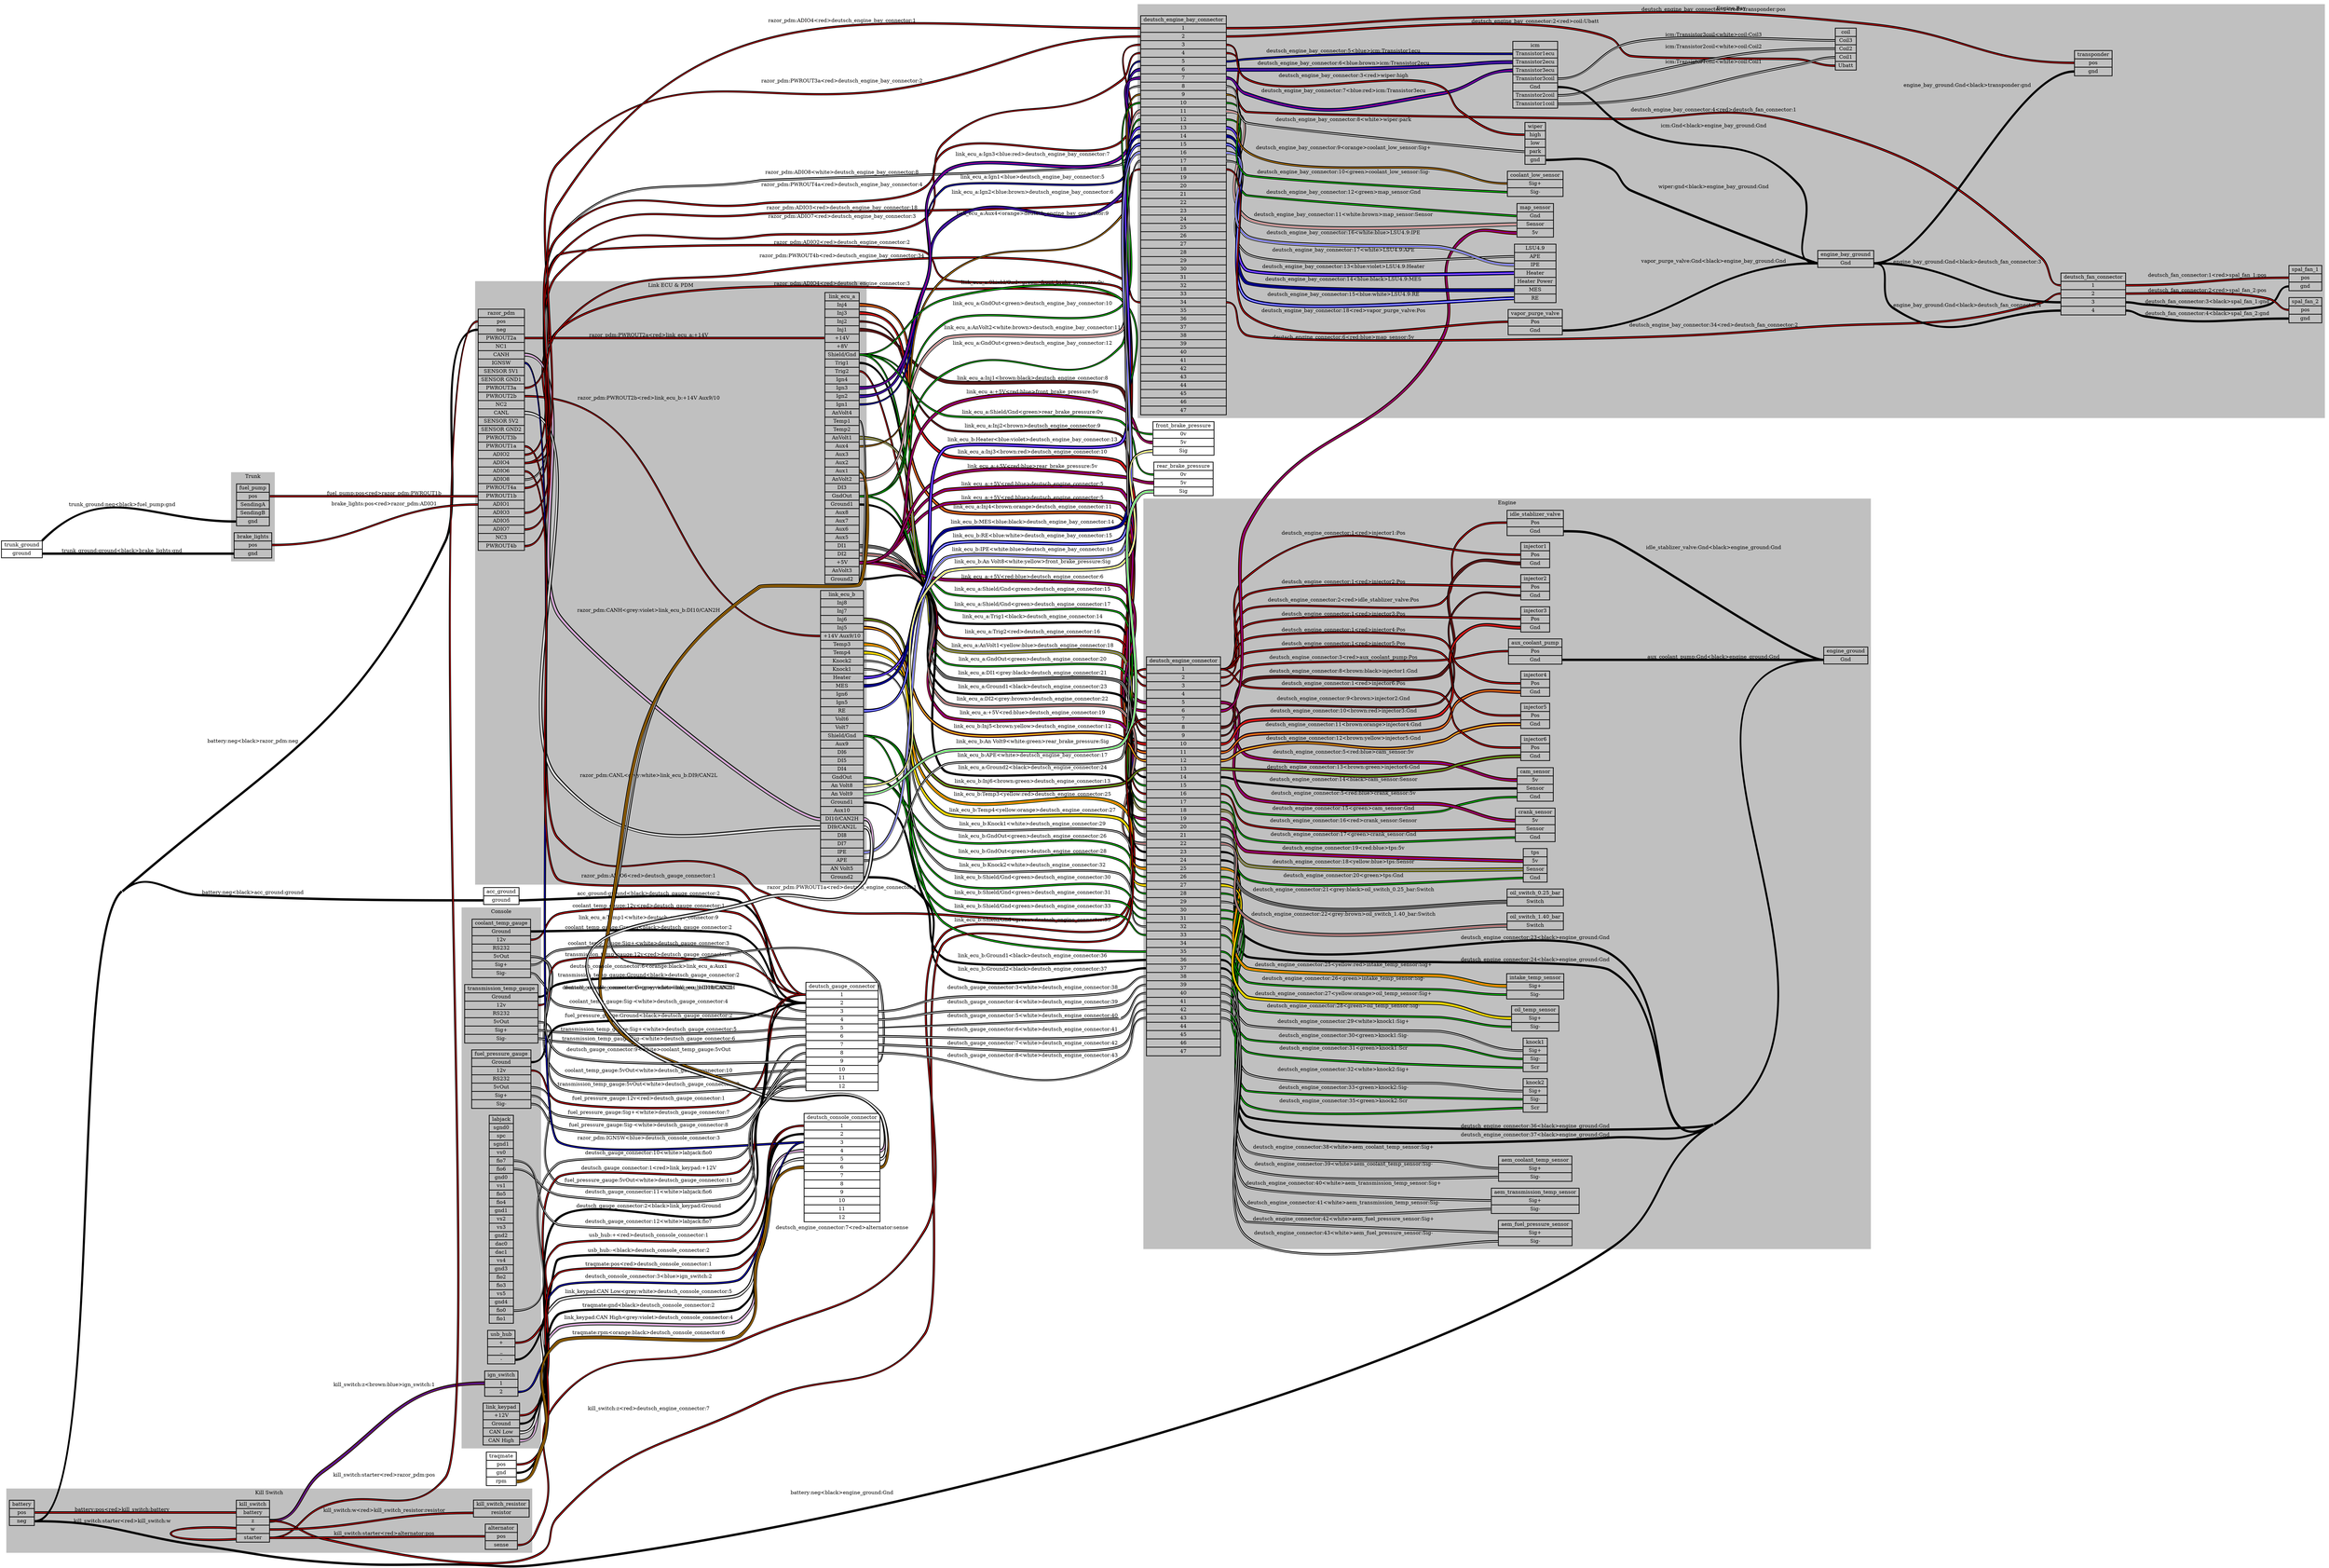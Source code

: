 graph "" {
	graph [bb="0,0,6601,4425.4",
		concentrate=true,
		rankdir=LR,
		ranksep=1.5
	];
	node [label="\N"];
	subgraph cluster_Console {
		graph [bb="1340.5,339.43,1559.5,1827.4",
			color=grey,
			label=Console,
			lheight=0.21,
			lp="1450,1815.9",
			lwidth=0.79,
			style=filled
		];
		ign_switch	[height=0.97222,
			label="ign_switch | <1> 1 | <2> 2 ",
			pos="1450,382.43",
			rects="1404,393.93,1496,416.93 1404,370.93,1496,393.93 1404,347.93,1496,370.93",
			shape=record,
			style=bold,
			width=1.2778];
		link_keypad	[height=1.6111,
			label="link_keypad | <+12V> +12V | <Ground> Ground | <CAN Low> CAN Low | <CAN High> CAN High ",
			pos="1450,604.43",
			rects="1399.5,638.93,1500.5,661.93 1399.5,615.93,1500.5,638.93 1399.5,592.93,1500.5,615.93 1399.5,569.93,1500.5,592.93 1399.5,546.93,1500.5,\
569.93",
			shape=record,
			style=bold,
			width=1.4028];
		labjack	[height=8,
			label="labjack | <sgnd0> sgnd0 | < spc>  spc | < sgnd1>  sgnd1 | < vs0>  vs0 | <fio7> fio7 | < fio6>  fio6 | < gnd0>  gnd0 | < vs1>  vs1 | <\
fio5> fio5 | < fio4>  fio4 | < gnd1>  gnd1 | < vs2>  vs2 | <vs3> vs3 | < gnd2>  gnd2 | < dac0>  dac0 | < dac1>  dac1 | <vs4> vs4 | < \
gnd3>  gnd3 | < fio2>  fio2 | < fio3>  fio3 | <vs5> vs5 | < gnd4>  gnd4 | < fio0>  fio0 | < fio1>  fio1 ",
			pos="1450,968.43",
			rects="1416.5,1232.9,1483.5,1255.9 1416.5,1209.9,1483.5,1232.9 1416.5,1186.9,1483.5,1209.9 1416.5,1163.9,1483.5,1186.9 1416.5,1140.9,1483.5,\
1163.9 1416.5,1117.9,1483.5,1140.9 1416.5,1094.9,1483.5,1117.9 1416.5,1071.9,1483.5,1094.9 1416.5,1048.9,1483.5,1071.9 1416.5,1025.9,\
1483.5,1048.9 1416.5,1002.9,1483.5,1025.9 1416.5,979.93,1483.5,1002.9 1416.5,956.93,1483.5,979.93 1416.5,933.93,1483.5,956.93 1416.5,\
910.93,1483.5,933.93 1416.5,887.93,1483.5,910.93 1416.5,864.93,1483.5,887.93 1416.5,841.93,1483.5,864.93 1416.5,818.93,1483.5,841.93 \
1416.5,795.93,1483.5,818.93 1416.5,772.93,1483.5,795.93 1416.5,749.93,1483.5,772.93 1416.5,726.93,1483.5,749.93 1416.5,703.93,1483.5,\
726.93 1416.5,680.93,1483.5,703.93",
			shape=record,
			style=bold,
			width=0.93056];
		usb_hub	[height=1.2917,
			label="usb_hub | <+> + | <_> _ | <-> - ",
			pos="1450,481.43",
			rects="1412,504.43,1488,527.43 1412,481.43,1488,504.43 1412,458.43,1488,481.43 1412,435.43,1488,458.43",
			shape=record,
			style=bold,
			width=1.0556];
		coolant_temp_gauge	[height=2.25,
			label="coolant_temp_gauge | <Ground> Ground | <12v> 12v | <RS232> RS232 | <5vOut> 5vOut | <Sig+> Sig+ | <Sig-> Sig- ",
			pos="1450,1715.4",
			rects="1369,1772.9,1531,1795.9 1369,1749.9,1531,1772.9 1369,1726.9,1531,1749.9 1369,1703.9,1531,1726.9 1369,1680.9,1531,1703.9 1369,1657.9,\
1531,1680.9 1369,1634.9,1531,1657.9",
			shape=record,
			style=bold,
			width=2.25];
		transmission_temp_gauge	[height=2.25,
			label="transmission_temp_gauge | <Ground> Ground | <12v> 12v | <RS232> RS232 | <5vOut> 5vOut | <Sig+> Sig+ | <Sig-> Sig- ",
			pos="1450,1535.4",
			rects="1348.5,1592.9,1551.5,1615.9 1348.5,1569.9,1551.5,1592.9 1348.5,1546.9,1551.5,1569.9 1348.5,1523.9,1551.5,1546.9 1348.5,1500.9,1551.5,\
1523.9 1348.5,1477.9,1551.5,1500.9 1348.5,1454.9,1551.5,1477.9",
			shape=record,
			style=bold,
			width=2.8194];
		fuel_pressure_gauge	[height=2.25,
			label="fuel_pressure_gauge | <Ground> Ground | <12v> 12v | <RS232> RS232 | <5vOut> 5vOut | <Sig+> Sig+ | <Sig-> Sig- ",
			pos="1450,1355.4",
			rects="1368,1412.9,1532,1435.9 1368,1389.9,1532,1412.9 1368,1366.9,1532,1389.9 1368,1343.9,1532,1366.9 1368,1320.9,1532,1343.9 1368,1297.9,\
1532,1320.9 1368,1274.9,1532,1297.9",
			shape=record,
			style=bold,
			width=2.2778];
	}
	subgraph cluster_Engine {
		graph [bb="3324,960.43,5336.5,3016.4",
			color=grey,
			label=Engine,
			lheight=0.21,
			lp="4330.2,3004.9",
			lwidth=0.71,
			style=filled
		];
		deutsch_engine_connector	[height=15.347,
			label="deutsch_engine_connector | <1> 1 | <2> 2 | <3> 3 | <4> 4 | <5> 5 | <6> 6 | <7> 7 | <8> 8 | <9> 9 | <10> 10 | <11> 11 | <12> 12 | <\
13> 13 | <14> 14 | <15> 15 | <16> 16 | <17> 17 | <18> 18 | <19> 19 | <20> 20 | <21> 21 | <22> 22 | <23> 23 | <24> 24 | <25> 25 | <\
26> 26 | <27> 27 | <28> 28 | <29> 29 | <30> 30 | <31> 31 | <32> 32 | <33> 33 | <34> 34 | <35> 35 | <36> 36 | <37> 37 | <38> 38 | <\
39> 39 | <40> 40 | <41> 41 | <42> 42 | <43> 43 | <44> 44 | <45> 45 | <46> 46 | <47> 47 ",
			pos="3434.5,2011.4",
			rects="3332,2540.4,3537,2563.4 3332,2517.4,3537,2540.4 3332,2494.4,3537,2517.4 3332,2471.4,3537,2494.4 3332,2448.4,3537,2471.4 3332,2425.4,\
3537,2448.4 3332,2402.4,3537,2425.4 3332,2379.4,3537,2402.4 3332,2356.4,3537,2379.4 3332,2333.4,3537,2356.4 3332,2310.4,3537,2333.4 \
3332,2287.4,3537,2310.4 3332,2264.4,3537,2287.4 3332,2241.4,3537,2264.4 3332,2218.4,3537,2241.4 3332,2195.4,3537,2218.4 3332,2172.4,\
3537,2195.4 3332,2149.4,3537,2172.4 3332,2126.4,3537,2149.4 3332,2103.4,3537,2126.4 3332,2080.4,3537,2103.4 3332,2057.4,3537,2080.4 \
3332,2034.4,3537,2057.4 3332,2011.4,3537,2034.4 3332,1988.4,3537,2011.4 3332,1965.4,3537,1988.4 3332,1942.4,3537,1965.4 3332,1919.4,\
3537,1942.4 3332,1896.4,3537,1919.4 3332,1873.4,3537,1896.4 3332,1850.4,3537,1873.4 3332,1827.4,3537,1850.4 3332,1804.4,3537,1827.4 \
3332,1781.4,3537,1804.4 3332,1758.4,3537,1781.4 3332,1735.4,3537,1758.4 3332,1712.4,3537,1735.4 3332,1689.4,3537,1712.4 3332,1666.4,\
3537,1689.4 3332,1643.4,3537,1666.4 3332,1620.4,3537,1643.4 3332,1597.4,3537,1620.4 3332,1574.4,3537,1597.4 3332,1551.4,3537,1574.4 \
3332,1528.4,3537,1551.4 3332,1505.4,3537,1528.4 3332,1482.4,3537,1505.4 3332,1459.4,3537,1482.4",
			shape=record,
			style=bold,
			width=2.8472];
		engine_ground	[height=0.65278,
			label="engine_ground | <Gnd> Gnd ",
			pos="5267.5,2763.4",
			rects="5206.5,2763.4,5328.5,2786.4 5206.5,2740.4,5328.5,2763.4",
			shape=record,
			style=bold,
			width=1.6944];
		deutsch_engine_connector:37 -- engine_ground:Gnd	[color="black:black:black",
			label="deutsch_engine_connector:37<black>engine_ground:Gnd",
			labeltooltip="deutsch_engine_connector:37<black>engine_ground:Gnd",
			lp="4408,1271.9",
			penwidth=2.5,
			pos="3538.5,1700.4 3629.6,1700.4 3539,1357 3607,1296.4 3690.5,1221.9 4502.3,1257.3 4614,1264.4 4742.3,1272.7 4792.6,1232.2 4901,1301.4"];
		deutsch_engine_connector:23 -- engine_ground:Gnd	[color="black:black:black",
			label="deutsch_engine_connector:23<black>engine_ground:Gnd",
			labeltooltip="deutsch_engine_connector:23<black>engine_ground:Gnd",
			lp="4408,1813.9",
			penwidth=2.5,
			pos="3538.5,2023.4 3635.8,2023.4 3529.4,1874.2 3607,1815.4 3785.5,1680.1 4421.1,1884.3 4614,1770.4 4824.5,1646.2 4694.7,1170.5 4901,1301.4"];
		deutsch_engine_connector:24 -- engine_ground:Gnd	[color="black:black:black",
			label="deutsch_engine_connector:24<black>engine_ground:Gnd",
			labeltooltip="deutsch_engine_connector:24<black>engine_ground:Gnd",
			lp="4408,1752.9",
			penwidth=2.5,
			pos="3538.5,1999.4 3648.1,1999.4 3520.3,1829.6 3607,1762.4 3630.8,1744 4118,1747.6 4148,1746.4 4199.8,1744.4 4568.8,1749.8 4614,1724.4 \
4812.2,1613.3 4709.1,1179.8 4901,1301.4"];
		deutsch_engine_connector:36 -- engine_ground:Gnd	[color="black:black:black",
			label="deutsch_engine_connector:36<black>engine_ground:Gnd",
			labeltooltip="deutsch_engine_connector:36<black>engine_ground:Gnd",
			lp="4408,1296.9",
			penwidth=2.5,
			pos="3538.5,1723.4 3632,1723.4 3535.9,1369.1 3607,1308.4 3634.3,1285.1 4870.7,1282.2 4901,1301.4"];
		tps	[height=1.2917,
			label="tps | <5v> 5v | <Sensor> Sensor | <Gnd> Gnd ",
			pos="4408,2012.4",
			rects="4375,2035.4,4441,2058.4 4375,2012.4,4441,2035.4 4375,1989.4,4441,2012.4 4375,1966.4,4441,1989.4",
			shape=record,
			style=bold,
			width=0.91667];
		deutsch_engine_connector:20 -- tps:Gnd	[color="black:green:black",
			label="deutsch_engine_connector:20<green>tps:Gnd",
			labeltooltip="deutsch_engine_connector:20<green>tps:Gnd",
			lp="3877.5,1972.9",
			penwidth=2.5,
			pos="3538.5,2092.4 3602.6,2092.4 3551.9,1998.3 3607,1965.4 3680.2,1921.8 4288.8,1977.4 4374,1977.4"];
		deutsch_engine_connector:18 -- tps:Sensor	[color="black:yellow:blue:yellow:black",
			label="deutsch_engine_connector:18<yellow:blue>tps:Sensor",
			labeltooltip="deutsch_engine_connector:18<yellow:blue>tps:Sensor",
			lp="3877.5,2010.9",
			penwidth=2.5,
			pos="3538.5,2138.4 3605.8,2138.4 3549.7,2038.7 3607,2003.4 3679.5,1958.7 4288.8,2000.4 4374,2000.4"];
		deutsch_engine_connector:19 -- tps:"5v"	[color="black:red:blue:red:black",
			label="deutsch_engine_connector:19<red:blue>tps:5v",
			labeltooltip="deutsch_engine_connector:19<red:blue>tps:5v",
			lp="3877.5,2048.9",
			penwidth=2.5,
			pos="3538.5,2115.4 3583.3,2115.4 3566.1,2059.8 3607,2041.4 3684.7,2006.4 4288.8,2024.4 4374,2024.4"];
		cam_sensor	[height=1.2917,
			label="cam_sensor | <5v> 5v | <Sensor> Sensor | <Gnd> Gnd ",
			pos="4408,2234.4",
			rects="4358,2257.4,4458,2280.4 4358,2234.4,4458,2257.4 4358,2211.4,4458,2234.4 4358,2188.4,4458,2211.4",
			shape=record,
			style=bold,
			width=1.3889];
		deutsch_engine_connector:15 -- cam_sensor:Gnd	[color="black:green:black",
			label="deutsch_engine_connector:15<green>cam_sensor:Gnd",
			labeltooltip="deutsch_engine_connector:15<green>cam_sensor:Gnd",
			lp="3877.5,2158.9",
			penwidth=2.5,
			pos="3538.5,2207.4 3577.8,2207.4 3570,2164.6 3607,2151.4 3663.6,2131.2 4089.6,2137.2 4148,2151.4 4174.3,2157.8 4176.2,2171.4 4202,2179.4 \
4268.3,2200.2 4287.5,2199.4 4357,2199.4"];
		deutsch_engine_connector:14 -- cam_sensor:Sensor	[color="black:black:black",
			label="deutsch_engine_connector:14<black>cam_sensor:Sensor",
			labeltooltip="deutsch_engine_connector:14<black>cam_sensor:Sensor",
			lp="3877.5,2236.9",
			penwidth=2.5,
			pos="3538.5,2230.4 3902.3,2230.4 3993.2,2222.4 4357,2222.4"];
		deutsch_engine_connector:5 -- cam_sensor:"5v"	[color="black:red:blue:red:black",
			label="deutsch_engine_connector:5<red:blue>cam_sensor:5v",
			labeltooltip="deutsch_engine_connector:5<red:blue>cam_sensor:5v",
			lp="3877.5,2428.9",
			penwidth=2.5,
			pos="3538.5,2437.4 3569.8,2437.4 3576,2425.7 3607,2421.4 3666.6,2413.3 4097.5,2431.1 4148,2398.4 4193,2369.3 4160.7,2324.7 4202,2290.4 \
4257.1,2244.7 4285.4,2246.4 4357,2246.4"];
		crank_sensor	[height=1.2917,
			label="crank_sensor | <5v> 5v | <Sensor> Sensor | <Gnd> Gnd ",
			pos="4408,2123.4",
			rects="4353,2146.4,4463,2169.4 4353,2123.4,4463,2146.4 4353,2100.4,4463,2123.4 4353,2077.4,4463,2100.4",
			shape=record,
			style=bold,
			width=1.5278];
		deutsch_engine_connector:17 -- crank_sensor:Gnd	[color="black:green:black",
			label="deutsch_engine_connector:17<green>crank_sensor:Gnd",
			labeltooltip="deutsch_engine_connector:17<green>crank_sensor:Gnd",
			lp="3877.5,2086.9",
			penwidth=2.5,
			pos="3538.5,2161.4 3586,2161.4 3564,2099.5 3607,2079.4 3682,2044.4 4269.2,2088.4 4352,2088.4"];
		deutsch_engine_connector:16 -- crank_sensor:Sensor	[color="black:red:black",
			label="deutsch_engine_connector:16<red>crank_sensor:Sensor",
			labeltooltip="deutsch_engine_connector:16<red>crank_sensor:Sensor",
			lp="3877.5,2124.9",
			penwidth=2.5,
			pos="3538.5,2184.4 3581.1,2184.4 3567.6,2133.7 3607,2117.4 3683.5,2085.9 4269.2,2111.4 4352,2111.4"];
		deutsch_engine_connector:5 -- crank_sensor:"5v"	[color="black:red:blue:red:black",
			label="deutsch_engine_connector:5<red:blue>crank_sensor:5v",
			labeltooltip="deutsch_engine_connector:5<red:blue>crank_sensor:5v",
			lp="3877.5,2200.9",
			penwidth=2.5,
			pos="3538.5,2437.4 3651.1,2437.4 3518.7,2263.4 3607,2193.4 3630.6,2174.8 4118.1,2173.6 4148,2170.4 4239.5,2160.7 4260,2135.4 4352,2135.4"];
		knock1	[height=1.2917,
			label="knock1 | <Sig+> Sig+ | <Sig-> Sig- | <Scr> Scr ",
			pos="4408,1492.4",
			rects="4374.5,1515.4,4441.5,1538.4 4374.5,1492.4,4441.5,1515.4 4374.5,1469.4,4441.5,1492.4 4374.5,1446.4,4441.5,1469.4",
			shape=record,
			style=bold,
			width=0.93056];
		deutsch_engine_connector:31 -- knock1:Scr	[color="black:green:black",
			label="deutsch_engine_connector:31<green>knock1:Scr",
			labeltooltip="deutsch_engine_connector:31<green>knock1:Scr",
			lp="3877.5,1500.9",
			penwidth=2.5,
			pos="3538.5,1838.4 3694.8,1838.4 3488.4,1595.3 3607,1493.4 3629.8,1473.8 4118,1470.9 4148,1469.4 4248,1464.5 4272.9,1457.4 4373,1457.4"];
		deutsch_engine_connector:29 -- knock1:"Sig+"	[color="black:white:black",
			label="deutsch_engine_connector:29<white>knock1:Sig+",
			labeltooltip="deutsch_engine_connector:29<white>knock1:Sig+",
			lp="3877.5,1580.9",
			penwidth=2.5,
			pos="3538.5,1884.4 3680,1884.4 3498.7,1664.5 3607,1573.4 3653.1,1534.7 4088.3,1556.7 4148,1549.4 4249.2,1537.1 4271,1504.4 4373,1504.4"];
		deutsch_engine_connector:30 -- knock1:"Sig-"	[color="black:green:black",
			label="deutsch_engine_connector:30<green>knock1:Sig-",
			labeltooltip="deutsch_engine_connector:30<green>knock1:Sig-",
			lp="3877.5,1537.9",
			penwidth=2.5,
			pos="3538.5,1861.4 3688.7,1861.4 3492.5,1627.6 3607,1530.4 3629.9,1511 4118,1510.9 4148,1508.4 4248.4,1500.2 4272.2,1480.4 4373,1480.4"];
		knock2	[height=1.2917,
			label="knock2 | <Sig+> Sig+ | <Sig-> Sig- | <Scr> Scr ",
			pos="4408,1381.4",
			rects="4374.5,1404.4,4441.5,1427.4 4374.5,1381.4,4441.5,1404.4 4374.5,1358.4,4441.5,1381.4 4374.5,1335.4,4441.5,1358.4",
			shape=record,
			style=bold,
			width=0.93056];
		deutsch_engine_connector:35 -- knock2:Scr	[color="black:green:black",
			label="deutsch_engine_connector:35<green>knock2:Scr",
			labeltooltip="deutsch_engine_connector:35<green>knock2:Scr",
			lp="3877.5,1375.9",
			penwidth=2.5,
			pos="3538.5,1746.4 3709.2,1746.4 3477.5,1479.7 3607,1368.4 3736.1,1257.4 4202.7,1346.4 4373,1346.4"];
		deutsch_engine_connector:32 -- knock2:"Sig+"	[color="black:white:black",
			label="deutsch_engine_connector:32<white>knock2:Sig+",
			labeltooltip="deutsch_engine_connector:32<white>knock2:Sig+",
			lp="3877.5,1457.9",
			penwidth=2.5,
			pos="3538.5,1815.4 3703.6,1815.4 3482.5,1558.9 3607,1450.4 3652.4,1410.9 4088.1,1430 4148,1424.4 4248.5,1415.1 4272.1,1393.4 4373,1393.4"];
		deutsch_engine_connector:33 -- knock2:"Sig-"	[color="black:green:black",
			label="deutsch_engine_connector:33<green>knock2:Sig-",
			labeltooltip="deutsch_engine_connector:33<green>knock2:Sig-",
			lp="3877.5,1412.9",
			penwidth=2.5,
			pos="3538.5,1792.4 3713.2,1792.4 3475.5,1520.4 3607,1405.4 3629.7,1385.6 4118,1385 4148,1383.4 4248.1,1378.3 4272.8,1369.4 4373,1369.4"];
		intake_temp_sensor	[height=0.97222,
			label="intake_temp_sensor | <Sig+> Sig+ | <Sig-> Sig- ",
			pos="4408,1680.4",
			rects="4329,1691.9,4487,1714.9 4329,1668.9,4487,1691.9 4329,1645.9,4487,1668.9",
			shape=record,
			style=bold,
			width=2.1944];
		deutsch_engine_connector:26 -- intake_temp_sensor:"Sig-"	[color="black:green:black",
			label="deutsch_engine_connector:26<green>intake_temp_sensor:Sig-",
			labeltooltip="deutsch_engine_connector:26<green>intake_temp_sensor:Sig-",
			lp="3877.5,1700.9",
			penwidth=2.5,
			pos="3538.5,1953.4 3658,1953.4 3513.9,1768.4 3607,1693.4 3630.4,1674.6 4118,1672.2 4148,1670.4 4228.1,1665.8 4247.8,1657.4 4328,1657.4"];
		deutsch_engine_connector:25 -- intake_temp_sensor:"Sig+"	[color="black:yellow:red:yellow:black",
			label="deutsch_engine_connector:25<yellow:red>intake_temp_sensor:Sig+",
			labeltooltip="deutsch_engine_connector:25<yellow:red>intake_temp_sensor:Sig+",
			lp="3877.5,1738.9",
			penwidth=2.5,
			pos="3538.5,1976.4 3651.6,1976.4 3518.4,1801.7 3607,1731.4 3630.6,1712.7 4118.1,1711.4 4148,1708.4 4228.6,1700.5 4247,1680.4 4328,1680.4"];
		oil_temp_sensor	[height=0.97222,
			label="oil_temp_sensor | <Sig+> Sig+ | <Sig-> Sig- ",
			pos="4408,1592.4",
			rects="4342.5,1603.9,4473.5,1626.9 4342.5,1580.9,4473.5,1603.9 4342.5,1557.9,4473.5,1580.9",
			shape=record,
			style=bold,
			width=1.8194];
		deutsch_engine_connector:28 -- oil_temp_sensor:"Sig-"	[color="black:green:black",
			label="deutsch_engine_connector:28<green>oil_temp_sensor:Sig-",
			labeltooltip="deutsch_engine_connector:28<green>oil_temp_sensor:Sig-",
			lp="3877.5,1623.9",
			penwidth=2.5,
			pos="3538.5,1907.4 3671.4,1907.4 3504.7,1701.2 3607,1616.4 3630.2,1597.2 4118,1594.9 4148,1592.4 4234.1,1585.4 4254.6,1569.4 4341,1569.4"];
		deutsch_engine_connector:27 -- oil_temp_sensor:"Sig+"	[color="black:yellow:orange:yellow:black",
			label="deutsch_engine_connector:27<yellow:orange>oil_temp_sensor:Sig+",
			labeltooltip="deutsch_engine_connector:27<yellow:orange>oil_temp_sensor:Sig+",
			lp="3877.5,1658.9",
			penwidth=2.5,
			pos="3538.5,1930.4 3666.2,1930.4 3508,1732.1 3607,1651.4 3630.3,1632.4 4118.1,1635 4148,1631.4 4234.9,1621.1 4253.5,1592.4 4341,1592.4"];
		"oil_switch_0.25_bar"	[height=0.65278,
			label="oil_switch_0.25_bar | <Switch> Switch ",
			pos="4408,1924.4",
			rects="4330,1924.4,4486,1947.4 4330,1901.4,4486,1924.4",
			shape=record,
			style=bold,
			width=2.1667];
		deutsch_engine_connector:21 -- "oil_switch_0.25_bar":Switch	[color="black:grey:black:grey:black",
			label="deutsch_engine_connector:21<grey:black>oil_switch_0.25_bar:Switch",
			labeltooltip="deutsch_engine_connector:21<grey:black>oil_switch_0.25_bar:Switch",
			lp="3877.5,1936.9",
			penwidth=2.5,
			pos="3538.5,2069.4 3607.8,2069.4 3548.7,1966.8 3607,1929.4 3742.1,1842.9 4168.5,1912.4 4329,1912.4"];
		"oil_switch_1.40_bar"	[height=0.65278,
			label="oil_switch_1.40_bar | <Switch> Switch ",
			pos="4408,1859.4",
			rects="4330,1859.4,4486,1882.4 4330,1836.4,4486,1859.4",
			shape=record,
			style=bold,
			width=2.1667];
		deutsch_engine_connector:22 -- "oil_switch_1.40_bar":Switch	[color="black:grey:brown:grey:black",
			label="deutsch_engine_connector:22<grey:brown>oil_switch_1.40_bar:Switch",
			labeltooltip="deutsch_engine_connector:22<grey:brown>oil_switch_1.40_bar:Switch",
			lp="3877.5,1873.9",
			penwidth=2.5,
			pos="3538.5,2046.4 3624.1,2046.4 3537.2,1915.9 3607,1866.4 3737.9,1773.6 4168.5,1847.4 4329,1847.4"];
		idle_stablizer_valve	[height=0.97222,
			label="idle_stablizer_valve | <Pos> Pos | <Gnd> Gnd ",
			pos="4408,2950.4",
			rects="4330,2961.9,4486,2984.9 4330,2938.9,4486,2961.9 4330,2915.9,4486,2938.9",
			shape=record,
			style=bold,
			width=2.1667];
		deutsch_engine_connector:2 -- idle_stablizer_valve:Pos	[color="black:red:black",
			label="deutsch_engine_connector:2<red>idle_stablizer_valve:Pos",
			labeltooltip="deutsch_engine_connector:2<red>idle_stablizer_valve:Pos",
			lp="3877.5,3006.9",
			penwidth=2.5,
			pos="3538.5,2506.4 3707.5,2506.4 3482.6,2766.1 3607,2880.4 3844.4,3098.6 4006.6,2950.4 4329,2950.4"];
		aux_coolant_pump	[height=0.97222,
			label="aux_coolant_pump | <Pos> Pos | <Gnd> Gnd ",
			pos="4408,2774.4",
			rects="4334,2785.9,4482,2808.9 4334,2762.9,4482,2785.9 4334,2739.9,4482,2762.9",
			shape=record,
			style=bold,
			width=2.0556];
		deutsch_engine_connector:3 -- aux_coolant_pump:Pos	[color="black:red:black",
			label="deutsch_engine_connector:3<red>aux_coolant_pump:Pos",
			labeltooltip="deutsch_engine_connector:3<red>aux_coolant_pump:Pos",
			lp="3877.5,2652.9",
			penwidth=2.5,
			pos="3538.5,2483.4 3607.8,2483.4 3549,2585.6 3607,2623.4 3657.4,2656.3 4095.9,2615.4 4148,2645.4 4186.8,2667.8 4166.8,2702.8 4202,2730.4 \
4250.4,2768.3 4271.6,2774.4 4333,2774.4"];
		aem_coolant_temp_sensor	[height=0.97222,
			label="aem_coolant_temp_sensor | <Sig+> Sig+ | <Sig-> Sig- ",
			pos="4408,1179.4",
			rects="4306.5,1190.9,4509.5,1213.9 4306.5,1167.9,4509.5,1190.9 4306.5,1144.9,4509.5,1167.9",
			shape=record,
			style=bold,
			width=2.8194];
		deutsch_engine_connector:39 -- aem_coolant_temp_sensor:"Sig-"	[color="black:white:black",
			label="deutsch_engine_connector:39<white>aem_coolant_temp_sensor:Sig-",
			labeltooltip="deutsch_engine_connector:39<white>aem_coolant_temp_sensor:Sig-",
			lp="3877.5,1182.9",
			penwidth=2.5,
			pos="3538.5,1654.4 3646,1654.4 3526.7,1247 3607,1175.4 3664.9,1123.8 4227.4,1156.4 4305,1156.4"];
		deutsch_engine_connector:38 -- aem_coolant_temp_sensor:"Sig+"	[color="black:white:black",
			label="deutsch_engine_connector:38<white>aem_coolant_temp_sensor:Sig+",
			labeltooltip="deutsch_engine_connector:38<white>aem_coolant_temp_sensor:Sig+",
			lp="3877.5,1237.9",
			penwidth=2.5,
			pos="3538.5,1677.4 3639,1677.4 3533.2,1298.6 3607,1230.4 3608.8,1228.8 4302.6,1179.4 4305,1179.4"];
		aem_transmission_temp_sensor	[height=0.97222,
			label="aem_transmission_temp_sensor | <Sig+> Sig+ | <Sig-> Sig- ",
			pos="4408,1091.4",
			rects="4286.5,1102.9,4529.5,1125.9 4286.5,1079.9,4529.5,1102.9 4286.5,1056.9,4529.5,1079.9",
			shape=record,
			style=bold,
			width=3.375];
		deutsch_engine_connector:41 -- aem_transmission_temp_sensor:"Sig-"	[color="black:white:black",
			label="deutsch_engine_connector:41<white>aem_transmission_temp_sensor:Sig-",
			labeltooltip="deutsch_engine_connector:41<white>aem_transmission_temp_sensor:Sig-",
			lp="3877.5,1085.9",
			penwidth=2.5,
			pos="3538.5,1608.4 3657.3,1608.4 3518.4,1157.5 3607,1078.4 3663.2,1028.3 4209.7,1068.4 4285,1068.4"];
		deutsch_engine_connector:40 -- aem_transmission_temp_sensor:"Sig+"	[color="black:white:black",
			label="deutsch_engine_connector:40<white>aem_transmission_temp_sensor:Sig+",
			labeltooltip="deutsch_engine_connector:40<white>aem_transmission_temp_sensor:Sig+",
			lp="3877.5,1133.9",
			penwidth=2.5,
			pos="3538.5,1631.4 3651.7,1631.4 3523.7,1203.1 3607,1126.4 3634.8,1100.9 4247.3,1091.4 4285,1091.4"];
		aem_fuel_pressure_sensor	[height=0.97222,
			label="aem_fuel_pressure_sensor | <Sig+> Sig+ | <Sig-> Sig- ",
			pos="4408,1003.4",
			rects="4306,1014.9,4510,1037.9 4306,991.93,4510,1014.9 4306,968.93,4510,991.93",
			shape=record,
			style=bold,
			width=2.8333];
		deutsch_engine_connector:43 -- aem_fuel_pressure_sensor:"Sig-"	[color="black:white:black",
			label="deutsch_engine_connector:43<white>aem_fuel_pressure_sensor:Sig-",
			labeltooltip="deutsch_engine_connector:43<white>aem_fuel_pressure_sensor:Sig-",
			lp="3877.5,1002.9",
			penwidth=2.5,
			pos="3538.5,1562.4 3665.4,1562.4 3512.9,1080.6 3607,995.43 3837,787.12 3994.7,980.43 4305,980.43"];
		deutsch_engine_connector:42 -- aem_fuel_pressure_sensor:"Sig+"	[color="black:white:black",
			label="deutsch_engine_connector:42<white>aem_fuel_pressure_sensor:Sig+",
			labeltooltip="deutsch_engine_connector:42<white>aem_fuel_pressure_sensor:Sig+",
			lp="3877.5,1040.9",
			penwidth=2.5,
			pos="3538.5,1585.4 3662.1,1585.4 3516.1,1117.2 3607,1033.4 3629.1,1013 4117.9,1011.7 4148,1010.4 4217.8,1007.4 4235.2,1003.4 4305,1003.4"];
		injector1	[height=0.97222,
			label="injector1 | <Pos> Pos | <Gnd> Gnd ",
			pos="4408,2862.4",
			rects="4368,2873.9,4448,2896.9 4368,2850.9,4448,2873.9 4368,2827.9,4448,2850.9",
			shape=record,
			style=bold,
			width=1.1111];
		deutsch_engine_connector:8 -- injector1:Gnd	[color="black:brown:black:brown:black",
			label="deutsch_engine_connector:8<brown:black>injector1:Gnd",
			labeltooltip="deutsch_engine_connector:8<brown:black>injector1:Gnd",
			lp="3877.5,2807.9",
			penwidth=2.5,
			pos="3538.5,2368.4 3701.8,2368.4 3488.3,2617.3 3607,2729.4 3695.1,2812.7 4029.8,2773.2 4148,2800.4 4172.7,2806.1 4177.3,2812.8 4202,2818.4 \
4274.1,2834.9 4293.1,2839.4 4367,2839.4"];
		deutsch_engine_connector:1 -- injector1:Pos	[color="black:red:black",
			label="deutsch_engine_connector:1<red>injector1:Pos",
			labeltooltip="deutsch_engine_connector:1<red>injector1:Pos",
			lp="3877.5,2868.9",
			penwidth=2.5,
			pos="3538.5,2529.4 3669.2,2529.4 3506.9,2731.4 3607,2815.4 3671.8,2869.9 4282.4,2862.4 4367,2862.4"];
		injector2	[height=0.97222,
			label="injector2 | <Pos> Pos | <Gnd> Gnd ",
			pos="4408,2686.4",
			rects="4368,2697.9,4448,2720.9 4368,2674.9,4448,2697.9 4368,2651.9,4448,2674.9",
			shape=record,
			style=bold,
			width=1.1111];
		deutsch_engine_connector:9 -- injector2:Gnd	[color="black:brown:black",
			label="deutsch_engine_connector:9<brown>injector2:Gnd",
			labeltooltip="deutsch_engine_connector:9<brown>injector2:Gnd",
			lp="3877.5,2538.9",
			penwidth=2.5,
			pos="3538.5,2345.4 3618.7,2345.4 3541.2,2466.6 3607,2512.4 3656.4,2546.8 4097.6,2498.6 4148,2531.4 4194,2561.3 4157.4,2610.5 4202,2642.4 \
4262.1,2685.5 4293.1,2663.4 4367,2663.4"];
		deutsch_engine_connector:1 -- injector2:Pos	[color="black:red:black",
			label="deutsch_engine_connector:1<red>injector2:Pos",
			labeltooltip="deutsch_engine_connector:1<red>injector2:Pos",
			lp="3877.5,2717.9",
			penwidth=2.5,
			pos="3538.5,2529.4 3605.8,2529.4 3550.2,2628.4 3607,2664.4 3749.7,2754.9 4198,2686.4 4367,2686.4"];
		injector3	[height=0.97222,
			label="injector3 | <Pos> Pos | <Gnd> Gnd ",
			pos="4408,2598.4",
			rects="4368,2609.9,4448,2632.9 4368,2586.9,4448,2609.9 4368,2563.9,4448,2586.9",
			shape=record,
			style=bold,
			width=1.1111];
		deutsch_engine_connector:10 -- injector3:Gnd	[color="black:brown:red:brown:black",
			label="deutsch_engine_connector:10<brown:red>injector3:Gnd",
			labeltooltip="deutsch_engine_connector:10<brown:red>injector3:Gnd",
			lp="3877.5,2386.9",
			penwidth=2.5,
			pos="3538.5,2322.4 3573.3,2322.4 3573.5,2351.1 3607,2360.4 3665,2376.5 4100.2,2342.9 4148,2379.4 4212.6,2428.9 4139.7,2502.1 4202,2554.4 \
4258.6,2602 4293.1,2575.4 4367,2575.4"];
		deutsch_engine_connector:1 -- injector3:Pos	[color="black:red:black",
			label="deutsch_engine_connector:1<red>injector3:Pos",
			labeltooltip="deutsch_engine_connector:1<red>injector3:Pos",
			lp="3877.5,2611.9",
			penwidth=2.5,
			pos="3538.5,2529.4 3578.7,2529.4 3569.4,2574.2 3607,2588.4 3686,2618.3 4282.5,2598.4 4367,2598.4"];
		injector4	[height=0.97222,
			label="injector4 | <Pos> Pos | <Gnd> Gnd ",
			pos="4408,2510.4",
			rects="4368,2521.9,4448,2544.9 4368,2498.9,4448,2521.9 4368,2475.9,4448,2498.9",
			shape=record,
			style=bold,
			width=1.1111];
		deutsch_engine_connector:11 -- injector4:Gnd	[color="black:brown:orange:brown:black",
			label="deutsch_engine_connector:11<brown:orange>injector4:Gnd",
			labeltooltip="deutsch_engine_connector:11<brown:orange>injector4:Gnd",
			lp="3877.5,2352.9",
			penwidth=2.5,
			pos="3538.5,2299.4 3570.6,2299.4 3575.4,2316.6 3607,2322.4 3666.2,2333.4 4098.2,2311.6 4148,2345.4 4196.7,2378.5 4154.7,2431.3 4202,2466.4 \
4261.3,2510.5 4293.1,2487.4 4367,2487.4"];
		deutsch_engine_connector:1 -- injector4:Pos	[color="black:red:black",
			label="deutsch_engine_connector:1<red>injector4:Pos",
			labeltooltip="deutsch_engine_connector:1<red>injector4:Pos",
			lp="3877.5,2578.9",
			penwidth=2.5,
			pos="3538.5,2529.4 3570.3,2529.4 3575.5,2545.7 3607,2550.4 3844.8,2586.1 3908.5,2572.1 4148,2550.4 4246.5,2541.5 4268.1,2510.4 4367,2510.4"];
		injector5	[height=0.97222,
			label="injector5 | <Pos> Pos | <Gnd> Gnd ",
			pos="4408,2422.4",
			rects="4368,2433.9,4448,2456.9 4368,2410.9,4448,2433.9 4368,2387.9,4448,2410.9",
			shape=record,
			style=bold,
			width=1.1111];
		deutsch_engine_connector:12 -- injector5:Gnd	[color="black:brown:yellow:brown:black",
			label="deutsch_engine_connector:12<brown:yellow>injector5:Gnd",
			labeltooltip="deutsch_engine_connector:12<brown:yellow>injector5:Gnd",
			lp="3877.5,2314.9",
			penwidth=2.5,
			pos="3538.5,2276.4 3569.2,2276.4 3576.4,2282 3607,2284.4 3667,2289.2 4094.7,2279.6 4148,2307.4 4183.1,2325.8 4167.7,2358.6 4202,2378.4 \
4266,2415.4 4293.1,2399.4 4367,2399.4"];
		deutsch_engine_connector:1 -- injector5:Pos	[color="black:red:black",
			label="deutsch_engine_connector:1<red>injector5:Pos",
			labeltooltip="deutsch_engine_connector:1<red>injector5:Pos",
			lp="3877.5,2504.9",
			penwidth=2.5,
			pos="3538.5,2529.4 3572.1,2529.4 3574.4,2505.4 3607,2497.4 3723.9,2468.9 4028.8,2491 4148,2474.4 4247.1,2460.7 4267,2422.4 4367,2422.4"];
		injector6	[height=0.97222,
			label="injector6 | <Pos> Pos | <Gnd> Gnd ",
			pos="4408,2334.4",
			rects="4368,2345.9,4448,2368.9 4368,2322.9,4448,2345.9 4368,2299.9,4448,2322.9",
			shape=record,
			style=bold,
			width=1.1111];
		deutsch_engine_connector:13 -- injector6:Gnd	[color="black:brown:green:brown:black",
			label="deutsch_engine_connector:13<brown:green>injector6:Gnd",
			labeltooltip="deutsch_engine_connector:13<brown:green>injector6:Gnd",
			lp="3877.5,2276.9",
			penwidth=2.5,
			pos="3538.5,2253.4 3674,2253.4 4015.2,2242.7 4148,2269.4 4173.2,2274.5 4177,2284.1 4202,2290.4 4273.6,2308.6 4293.1,2311.4 4367,2311.4"];
		deutsch_engine_connector:1 -- injector6:Pos	[color="black:red:black",
			label="deutsch_engine_connector:1<red>injector6:Pos",
			labeltooltip="deutsch_engine_connector:1<red>injector6:Pos",
			lp="3877.5,2466.9",
			penwidth=2.5,
			pos="3538.5,2529.4 3582,2529.4 3567.2,2477.2 3607,2459.4 3716.9,2410.4 4038.7,2486.8 4148,2436.4 4180,2421.7 4171.8,2396.6 4202,2378.4 \
4267.1,2339.4 4291.1,2334.4 4367,2334.4"];
		idle_stablizer_valve:Gnd -- engine_ground:Gnd	[color="black:black:black",
			label="idle_stablizer_valve:Gnd<black>engine_ground:Gnd",
			labeltooltip="idle_stablizer_valve:Gnd<black>engine_ground:Gnd",
			lp="4902,2898.9",
			penwidth=2.5,
			pos="4487,2927.4 4544.2,2927.4 4558,2918.3 4614,2906.4 4848.5,2856.6 4904.4,2832.3 5136,2770.4 5166.9,2762.2 5173.5,2751.4 5205.5,2751.4"];
		aux_coolant_pump:Gnd -- engine_ground:Gnd	[color="black:black:black",
			label="aux_coolant_pump:Gnd<black>engine_ground:Gnd",
			labeltooltip="aux_coolant_pump:Gnd<black>engine_ground:Gnd",
			lp="4902,2758.9",
			penwidth=2.5,
			pos="4483,2751.4 4804.1,2751.4 4884.4,2751.4 5205.5,2751.4"];
	}
	subgraph "cluster_Link ECU & PDM" {
		graph [bb="1378,1876.4,2557,3545.4",
			color=grey,
			label="Link ECU & PDM",
			lheight=0.21,
			lp="1967.5,3533.9",
			lwidth=1.75,
			style=filled
		];
		razor_pdm	[height=9.2778,
			label="razor_pdm | <pos> pos | <neg> neg | <PWROUT2a> PWROUT2a | <NC1> NC1 | <CANH> CANH | <IGNSW> IGNSW | <SENSOR 5V1> SENSOR 5V1 | <SENSOR \
GND1> SENSOR GND1 | <PWROUT3a> PWROUT3a | <PWROUT2b> PWROUT2b | <NC2> NC2 | <CANL> CANL | <SENSOR 5V2> SENSOR 5V2 | <SENSOR GND2> \
SENSOR GND2 | <PWROUT3b> PWROUT3b | <PWROUT1a> PWROUT1a | <ADIO2> ADIO2 | <ADIO4> ADIO4 | <ADIO6> ADIO6 | <ADIO8> ADIO8 | <PWROUT4a> \
PWROUT4a | <PWROUT1b> PWROUT1b | <ADIO1> ADIO1 | <ADIO3> ADIO3 | <ADIO5> ADIO5 | <ADIO7> ADIO7 | <NC3> NC3 | <PWROUT4b> PWROUT4b ",
			pos="1450,3134.4",
			rects="1386,3444.9,1514,3467.9 1386,3421.9,1514,3444.9 1386,3398.9,1514,3421.9 1386,3375.9,1514,3398.9 1386,3352.9,1514,3375.9 1386,3329.9,\
1514,3352.9 1386,3306.9,1514,3329.9 1386,3283.9,1514,3306.9 1386,3260.9,1514,3283.9 1386,3237.9,1514,3260.9 1386,3214.9,1514,3237.9 \
1386,3191.9,1514,3214.9 1386,3168.9,1514,3191.9 1386,3145.9,1514,3168.9 1386,3122.9,1514,3145.9 1386,3099.9,1514,3122.9 1386,3076.9,\
1514,3099.9 1386,3053.9,1514,3076.9 1386,3030.9,1514,3053.9 1386,3007.9,1514,3030.9 1386,2984.9,1514,3007.9 1386,2961.9,1514,2984.9 \
1386,2938.9,1514,2961.9 1386,2915.9,1514,2938.9 1386,2892.9,1514,2915.9 1386,2869.9,1514,2892.9 1386,2846.9,1514,2869.9 1386,2823.9,\
1514,2846.9 1386,2800.9,1514,2823.9",
			shape=record,
			style=bold,
			width=1.7778];
		link_ecu_a	[height=11.194,
			label="link_ecu_a | <Inj4> Inj4 | <Inj3> Inj3 | <Inj2> Inj2 | <Inj1> Inj1 | <+14V> +14V | <+8V> +8V | <Shield/Gnd> Shield/Gnd | <Trig1> \
Trig1 | <Trig2> Trig2 | <Ign4> Ign4 | <Ign3> Ign3 | <Ign2> Ign2 | <Ign1> Ign1 | <AnVolt4> AnVolt4 | <Temp1> Temp1 | <Temp2> Temp2 | <\
AnVolt1> AnVolt1 | <Aux4> Aux4 | <Aux3> Aux3 | <Aux2> Aux2 | <Aux1> Aux1 | <AnVolt2> AnVolt2 | <DI3> DI3 | <GndOut> GndOut | <Ground1> \
Ground1 | <Aux8> Aux8 | <Aux7> Aux7 | <Aux6> Aux6 | <Aux5> Aux5 | <DI1> DI1 | <DI2> DI2 | <+5V> +5V | <AnVolt3> AnVolt3 | <Ground2> \
Ground2 ",
			pos="2489.5,3111.4",
			rects="2442,3490.9,2537,3513.9 2442,3467.9,2537,3490.9 2442,3444.9,2537,3467.9 2442,3421.9,2537,3444.9 2442,3398.9,2537,3421.9 2442,3375.9,\
2537,3398.9 2442,3352.9,2537,3375.9 2442,3329.9,2537,3352.9 2442,3306.9,2537,3329.9 2442,3283.9,2537,3306.9 2442,3260.9,2537,3283.9 \
2442,3237.9,2537,3260.9 2442,3214.9,2537,3237.9 2442,3191.9,2537,3214.9 2442,3168.9,2537,3191.9 2442,3145.9,2537,3168.9 2442,3122.9,\
2537,3145.9 2442,3099.9,2537,3122.9 2442,3076.9,2537,3099.9 2442,3053.9,2537,3076.9 2442,3030.9,2537,3053.9 2442,3007.9,2537,3030.9 \
2442,2984.9,2537,3007.9 2442,2961.9,2537,2984.9 2442,2938.9,2537,2961.9 2442,2915.9,2537,2938.9 2442,2892.9,2537,2915.9 2442,2869.9,\
2537,2892.9 2442,2846.9,2537,2869.9 2442,2823.9,2537,2846.9 2442,2800.9,2537,2823.9 2442,2777.9,2537,2800.9 2442,2754.9,2537,2777.9 \
2442,2731.9,2537,2754.9 2442,2708.9,2537,2731.9",
			shape=record,
			style=bold,
			width=1.3194];
		razor_pdm:PWROUT2a -- link_ecu_a:"+14V"	[color="black:red:black",
			label="razor_pdm:PWROUT2a<red>link_ecu_a:+14V",
			labeltooltip="razor_pdm:PWROUT2a<red>link_ecu_a:+14V",
			lp="1954.5,3394.9",
			penwidth=2.5,
			pos="1515,3387.4 1926.3,3387.4 2029.2,3387.4 2440.5,3387.4"];
		link_ecu_b	[height=11.194,
			label="link_ecu_b | <Inj8> Inj8 | <Inj7> Inj7 | <Inj6> Inj6 | <Inj5> Inj5 | <+14V Aux9/10> +14V Aux9/10 | <Temp3> Temp3 | <Temp4> Temp4 | <\
Knock2> Knock2 | <Knock1> Knock1 | <Heater> Heater | <MES> MES | <Ign6> Ign6 | <Ign5> Ign5 | <RE> RE | <Volt6> Volt6 | <Volt7> Volt7 | <\
Shield/Gnd> Shield/Gnd | <Aux9> Aux9 | <DI6> DI6 | <DI5> DI5 | <DI4> DI4 | <GndOut> GndOut | <An Volt8> An Volt8 | <An Volt9> An \
Volt9 | <Ground1> Ground1 | <Aux10> Aux10 | <DI10/CAN2H> DI10/CAN2H | <DI9/CAN2L> DI9/CAN2L | <DI8> DI8 | <DI7> DI7 | <IPE> IPE | <\
APE> APE | <AN Volt5> AN Volt5 | <Ground2> Ground2 ",
			pos="2489.5,2287.4",
			rects="2430,2666.9,2549,2689.9 2430,2643.9,2549,2666.9 2430,2620.9,2549,2643.9 2430,2597.9,2549,2620.9 2430,2574.9,2549,2597.9 2430,2551.9,\
2549,2574.9 2430,2528.9,2549,2551.9 2430,2505.9,2549,2528.9 2430,2482.9,2549,2505.9 2430,2459.9,2549,2482.9 2430,2436.9,2549,2459.9 \
2430,2413.9,2549,2436.9 2430,2390.9,2549,2413.9 2430,2367.9,2549,2390.9 2430,2344.9,2549,2367.9 2430,2321.9,2549,2344.9 2430,2298.9,\
2549,2321.9 2430,2275.9,2549,2298.9 2430,2252.9,2549,2275.9 2430,2229.9,2549,2252.9 2430,2206.9,2549,2229.9 2430,2183.9,2549,2206.9 \
2430,2160.9,2549,2183.9 2430,2137.9,2549,2160.9 2430,2114.9,2549,2137.9 2430,2091.9,2549,2114.9 2430,2068.9,2549,2091.9 2430,2045.9,\
2549,2068.9 2430,2022.9,2549,2045.9 2430,1999.9,2549,2022.9 2430,1976.9,2549,1999.9 2430,1953.9,2549,1976.9 2430,1930.9,2549,1953.9 \
2430,1907.9,2549,1930.9 2430,1884.9,2549,1907.9",
			shape=record,
			style=bold,
			width=1.6528];
		razor_pdm:PWROUT2b -- link_ecu_b:"+14V Aux9/10"	[color="black:red:black",
			label="razor_pdm:PWROUT2b<red>link_ecu_b:+14V Aux9/10",
			labeltooltip="razor_pdm:PWROUT2b<red>link_ecu_b:+14V Aux9/10",
			lp="1954.5,3187.9",
			penwidth=2.5,
			pos="1515,3226.4 2016.7,3226.4 1926.8,2563.4 2428.5,2563.4"];
		razor_pdm:CANH -- link_ecu_b:"DI10/CAN2H"	[color="black:grey:violet:grey:black",
			label="razor_pdm:CANH<grey:violet>link_ecu_b:DI10/CAN2H",
			labeltooltip="razor_pdm:CANH<grey:violet>link_ecu_b:DI10/CAN2H",
			lp="1954.5,2619.9",
			penwidth=2.5,
			pos="1515,3341.4 1849.5,3341.4 1517.4,2891.3 1702,2612.4 1758.1,2527.7 2326.9,2057.4 2428.5,2057.4"];
		razor_pdm:CANL -- link_ecu_b:"DI9/CAN2L"	[color="black:grey:white:grey:black",
			label="razor_pdm:CANL<grey:white>link_ecu_b:DI9/CAN2L",
			labeltooltip="razor_pdm:CANL<grey:white>link_ecu_b:DI9/CAN2L",
			lp="1954.5,2174.9",
			penwidth=2.5,
			pos="1515,3180.4 1972.8,3180.4 1378,2490.9 1702,2167.4 1934.3,1935.5 2100.2,2034.4 2428.5,2034.4"];
	}
	subgraph "cluster_Kill Switch" {
		graph [bb="14,36.433,1535,210.43",
			color=grey,
			label="Kill Switch",
			lheight=0.21,
			lp="774.5,198.93",
			lwidth=1.08,
			style=filled
		];
		battery	[height=0.97222,
			label="battery | <pos> pos | <neg> neg ",
			pos="56.5,144.43",
			rects="22,155.93,91,178.93 22,132.93,91,155.93 22,109.93,91,132.93",
			shape=record,
			style=bold,
			width=0.95833];
		kill_switch	[height=1.6111,
			label="kill_switch | <battery> battery | <z> z | <w> w | <starter> starter ",
			pos="681,121.43",
			rects="635,155.93,727,178.93 635,132.93,727,155.93 635,109.93,727,132.93 635,86.933,727,109.93 635,63.933,727,86.933",
			shape=record,
			style=bold,
			width=1.2778];
		battery:pos -- kill_switch:battery	[color="black:red:black",
			label="battery:pos<red>kill_switch:battery",
			labeltooltip="battery:pos<red>kill_switch:battery",
			lp="334,151.93",
			penwidth=2.5,
			pos="92.5,144.43 333.17,144.43 393.33,144.43 634,144.43"];
		kill_switch:starter -- kill_switch:w	[color="black:red:black",
			label="kill_switch:starter<red>kill_switch:w",
			labeltooltip="kill_switch:starter<red>kill_switch:w",
			lp="327.5,121.43",
			penwidth=2.5,
			pos="634.77,71.457 559.31,67.124 462,70.196 462,86.933 462,103.67 559.31,106.74 634.77,102.41"];
		alternator	[height=0.97222,
			label="alternator | <pos> pos | <sense> sense ",
			pos="1450,79.433",
			rects="1405.5,90.933,1494.5,113.93 1405.5,67.933,1494.5,90.933 1405.5,44.933,1494.5,67.933",
			shape=record,
			style=bold,
			width=1.2361];
		kill_switch:starter -- alternator:pos	[color="black:red:black",
			label="kill_switch:starter<red>alternator:pos",
			labeltooltip="kill_switch:starter<red>alternator:pos",
			lp="1029.5,86.933",
			penwidth=2.5,
			pos="728,75.433 1028.4,75.433 1103.6,79.433 1404,79.433"];
		kill_switch_resistor	[height=0.65278,
			label="kill_switch_resistor | <resistor> resistor ",
			pos="1450,155.43",
			rects="1373,155.43,1527,178.43 1373,132.43,1527,155.43",
			shape=record,
			style=bold,
			width=2.1389];
		kill_switch:w -- kill_switch_resistor:resistor	[color="black:red:black",
			label="kill_switch:w<red>kill_switch_resistor:resistor",
			labeltooltip="kill_switch:w<red>kill_switch_resistor:resistor",
			lp="1029.5,144.93",
			penwidth=2.5,
			pos="728,98.433 1014.9,98.433 1085.1,143.43 1372,143.43"];
	}
	subgraph "cluster_Engine Bay" {
		graph [bb="3308,3237.4,6593,4382.4",
			color=grey,
			label="Engine Bay",
			lheight=0.21,
			lp="4950.5,4370.9",
			lwidth=1.14,
			style=filled
		];
		deutsch_engine_bay_connector	[height=15.347,
			label="deutsch_engine_bay_connector | <1> 1 | <2> 2 | <3> 3 | <4> 4 | <5> 5 | <6> 6 | <7> 7 | <8> 8 | <9> 9 | <10> 10 | <11> 11 | <12> \
12 | <13> 13 | <14> 14 | <15> 15 | <16> 16 | <17> 17 | <18> 18 | <19> 19 | <20> 20 | <21> 21 | <22> 22 | <23> 23 | <24> 24 | <25> \
25 | <26> 26 | <27> 27 | <28> 28 | <29> 29 | <30> 30 | <31> 31 | <32> 32 | <33> 33 | <34> 34 | <35> 35 | <36> 36 | <37> 37 | <38> \
38 | <39> 39 | <40> 40 | <41> 41 | <42> 42 | <43> 43 | <44> 44 | <45> 45 | <46> 46 | <47> 47 ",
			pos="3434.5,3798.4",
			rects="3316,4327.4,3553,4350.4 3316,4304.4,3553,4327.4 3316,4281.4,3553,4304.4 3316,4258.4,3553,4281.4 3316,4235.4,3553,4258.4 3316,4212.4,\
3553,4235.4 3316,4189.4,3553,4212.4 3316,4166.4,3553,4189.4 3316,4143.4,3553,4166.4 3316,4120.4,3553,4143.4 3316,4097.4,3553,4120.4 \
3316,4074.4,3553,4097.4 3316,4051.4,3553,4074.4 3316,4028.4,3553,4051.4 3316,4005.4,3553,4028.4 3316,3982.4,3553,4005.4 3316,3959.4,\
3553,3982.4 3316,3936.4,3553,3959.4 3316,3913.4,3553,3936.4 3316,3890.4,3553,3913.4 3316,3867.4,3553,3890.4 3316,3844.4,3553,3867.4 \
3316,3821.4,3553,3844.4 3316,3798.4,3553,3821.4 3316,3775.4,3553,3798.4 3316,3752.4,3553,3775.4 3316,3729.4,3553,3752.4 3316,3706.4,\
3553,3729.4 3316,3683.4,3553,3706.4 3316,3660.4,3553,3683.4 3316,3637.4,3553,3660.4 3316,3614.4,3553,3637.4 3316,3591.4,3553,3614.4 \
3316,3568.4,3553,3591.4 3316,3545.4,3553,3568.4 3316,3522.4,3553,3545.4 3316,3499.4,3553,3522.4 3316,3476.4,3553,3499.4 3316,3453.4,\
3553,3476.4 3316,3430.4,3553,3453.4 3316,3407.4,3553,3430.4 3316,3384.4,3553,3407.4 3316,3361.4,3553,3384.4 3316,3338.4,3553,3361.4 \
3316,3315.4,3553,3338.4 3316,3292.4,3553,3315.4 3316,3269.4,3553,3292.4 3316,3246.4,3553,3269.4",
			shape=record,
			style=bold,
			width=3.2917];
		deutsch_fan_connector	[height=1.6111,
			label="deutsch_fan_connector | <1> 1 | <2> 2 | <3> 3 | <4> 4 ",
			pos="5952.5,3919.4",
			rects="5863,3953.9,6042,3976.9 5863,3930.9,6042,3953.9 5863,3907.9,6042,3930.9 5863,3884.9,6042,3907.9 5863,3861.9,6042,3884.9",
			shape=record,
			style=bold,
			width=2.4861];
		deutsch_engine_bay_connector:34 -- deutsch_fan_connector:2	[color="black:red:black",
			label="deutsch_engine_bay_connector:34<red>deutsch_fan_connector:2",
			labeltooltip="deutsch_engine_bay_connector:34<red>deutsch_fan_connector:2",
			lp="4902,3529.9",
			penwidth=2.5,
			pos="3553,3556.4 3600,3556.4 3566.2,3488.8 3607,3465.4 3655.6,3437.7 4558.7,3455.3 4614,3463.4 5162.8,3544.3 5376.1,3476.6 5809,3823.4 \
5847.2,3854 5814,3919.4 5863,3919.4"];
		deutsch_engine_bay_connector:4 -- deutsch_fan_connector:1	[color="black:red:black",
			label="deutsch_engine_bay_connector:4<red>deutsch_fan_connector:1",
			labeltooltip="deutsch_engine_bay_connector:4<red>deutsch_fan_connector:1",
			lp="4902,3942.9",
			penwidth=2.5,
			pos="3553,4247.4 3580.2,4247.4 3580.7,4225.4 3607,4218.4 3636.1,4210.7 4124.9,4222.7 4148,4203.4 4236.1,4130.2 4113.9,4024.7 4202,3951.4 \
4237.5,3921.9 5816.9,3942.4 5863,3942.4"];
		map_sensor	[height=1.2917,
			label="map_sensor | <Gnd> Gnd | <Sensor> Sensor | <5v> 5v ",
			pos="4408,3787.4",
			rects="4357.5,3810.4,4458.5,3833.4 4357.5,3787.4,4458.5,3810.4 4357.5,3764.4,4458.5,3787.4 4357.5,3741.4,4458.5,3764.4",
			shape=record,
			style=bold,
			width=1.4028];
		deutsch_engine_bay_connector:12 -- map_sensor:Gnd	[color="black:green:black",
			label="deutsch_engine_bay_connector:12<green>map_sensor:Gnd",
			labeltooltip="deutsch_engine_bay_connector:12<green>map_sensor:Gnd",
			lp="3877.5,4004.9",
			penwidth=2.5,
			pos="3553,4063.4 3590.9,4063.4 3573.1,4014.4 3607,3997.4 3660.8,3970.5 4098.7,4007.9 4148,3973.4 4199.3,3937.6 4155.3,3885 4202,3843.4 \
4255.2,3796.1 4284.8,3799.4 4356,3799.4"];
		deutsch_engine_bay_connector:11 -- map_sensor:Sensor	[color="black:white:brown:white:black",
			label="deutsch_engine_bay_connector:11<white:brown>map_sensor:Sensor",
			labeltooltip="deutsch_engine_bay_connector:11<white:brown>map_sensor:Sensor",
			lp="3877.5,3961.9",
			penwidth=2.5,
			pos="3553,4086.4 3616.4,4086.4 3555.2,3990.9 3607,3954.4 3656.2,3919.8 4096.1,3960.8 4148,3930.4 4187.3,3907.4 4167.7,3873.3 4202,3843.4 \
4258.5,3794.3 4281.2,3775.4 4356,3775.4"];
		"LSU4.9"	[height=2.25,
			label="LSU4.9 | <APE> APE | <IPE> IPE | <Heater> Heater | <Heater Power> Heater Power | <MES> MES | <RE> RE ",
			pos="4408,3641.4",
			rects="4350.5,3698.9,4465.5,3721.9 4350.5,3675.9,4465.5,3698.9 4350.5,3652.9,4465.5,3675.9 4350.5,3629.9,4465.5,3652.9 4350.5,3606.9,4465.5,\
3629.9 4350.5,3583.9,4465.5,3606.9 4350.5,3560.9,4465.5,3583.9",
			shape=record,
			style=bold,
			width=1.5972];
		deutsch_engine_bay_connector:17 -- "LSU4.9":APE	[color="black:white:black",
			label="deutsch_engine_bay_connector:17<white>LSU4.9:APE",
			labeltooltip="deutsch_engine_bay_connector:17<white>LSU4.9:APE",
			lp="3877.5,3736.9",
			penwidth=2.5,
			pos="3553,3948.4 3653.2,3948.4 3529.9,3793.5 3607,3729.4 3861.2,3518.5 4018.7,3687.4 4349,3687.4"];
		deutsch_engine_bay_connector:13 -- "LSU4.9":Heater	[color="black:blue:violet:blue:black",
			label="deutsch_engine_bay_connector:13<blue:violet>LSU4.9:Heater",
			labeltooltip="deutsch_engine_bay_connector:13<blue:violet>LSU4.9:Heater",
			lp="3877.5,3918.9",
			penwidth=2.5,
			pos="3553,4040.4 3615.2,4040.4 3556.2,3947.2 3607,3911.4 3705.4,3842.1 4051.4,3954.3 4148,3882.4 4204.9,3840.2 4157.4,3787.5 4202,3732.4 \
4250.4,3672.7 4272.2,3641.4 4349,3641.4"];
		deutsch_engine_bay_connector:14 -- "LSU4.9":MES	[color="black:blue:black:blue:black",
			label="deutsch_engine_bay_connector:14<blue:black>LSU4.9:MES",
			labeltooltip="deutsch_engine_bay_connector:14<blue:black>LSU4.9:MES",
			lp="3877.5,3870.9",
			penwidth=2.5,
			pos="3553,4017.4 3625.5,4017.4 3549.4,3907.5 3607,3863.4 3702.8,3790.2 4045.6,3888 4148,3824.4 4188.3,3799.4 4172.3,3769.4 4202,3732.4 \
4257.9,3662.7 4259.7,3595.4 4349,3595.4"];
		deutsch_engine_bay_connector:15 -- "LSU4.9":RE	[color="black:blue:white:blue:black",
			label="deutsch_engine_bay_connector:15<blue:white>LSU4.9:RE",
			labeltooltip="deutsch_engine_bay_connector:15<blue:white>LSU4.9:RE",
			lp="3877.5,3812.9",
			penwidth=2.5,
			pos="3553,3994.4 3640.4,3994.4 3538.3,3859.4 3607,3805.4 3654.3,3768.2 4093.2,3808.2 4148,3783.4 4207,3756.7 4284.2,3572.4 4349,3572.4"];
		deutsch_engine_bay_connector:16 -- "LSU4.9":IPE	[color="black:white:blue:white:black",
			label="deutsch_engine_bay_connector:16<white:blue>LSU4.9:IPE",
			labeltooltip="deutsch_engine_bay_connector:16<white:blue>LSU4.9:IPE",
			lp="3877.5,3771.9",
			penwidth=2.5,
			pos="3553,3971.4 3648.1,3971.4 3532.8,3823.9 3607,3764.4 3653.9,3726.8 4089.1,3756.8 4148,3744.4 4242.1,3724.6 4252.9,3664.4 4349,3664.4"];
		coolant_low_sensor	[height=0.97222,
			label="coolant_low_sensor | <Sig+> Sig+ | <Sig-> Sig- ",
			pos="4408,3887.4",
			rects="4331,3898.9,4485,3921.9 4331,3875.9,4485,3898.9 4331,3852.9,4485,3875.9",
			shape=record,
			style=bold,
			width=2.1389];
		deutsch_engine_bay_connector:10 -- coolant_low_sensor:"Sig-"	[color="black:green:black",
			label="deutsch_engine_bay_connector:10<green>coolant_low_sensor:Sig-",
			labeltooltip="deutsch_engine_bay_connector:10<green>coolant_low_sensor:Sig-",
			lp="3877.5,4043.9",
			penwidth=2.5,
			pos="3553,4109.4 3593.4,4109.4 3571.4,4055.4 3607,4036.4 3713.2,3979.9 4042.3,4070 4148,4012.4 4184.4,3992.6 4171.2,3964.1 4202,3936.4 \
4250.5,3892.8 4264.7,3864.4 4330,3864.4"];
		deutsch_engine_bay_connector:9 -- coolant_low_sensor:"Sig+"	[color="black:orange:black",
			label="deutsch_engine_bay_connector:9<orange>coolant_low_sensor:Sig+",
			labeltooltip="deutsch_engine_bay_connector:9<orange>coolant_low_sensor:Sig+",
			lp="3877.5,4081.9",
			penwidth=2.5,
			pos="3553,4132.4 3588.2,4132.4 3575,4089.2 3607,4074.4 3661.6,4049.3 4097.9,4084.8 4148,4051.4 4195,4020.2 4160.6,3974.9 4202,3936.4 \
4246.6,3895 4269.1,3887.4 4330,3887.4"];
		vapor_purge_valve	[height=0.97222,
			label="vapor_purge_valve | <Pos> Pos | <Gnd> Gnd ",
			pos="4408,3507.4",
			rects="4333,3518.9,4483,3541.9 4333,3495.9,4483,3518.9 4333,3472.9,4483,3495.9",
			shape=record,
			style=bold,
			width=2.0833];
		deutsch_engine_bay_connector:18 -- vapor_purge_valve:Pos	[color="black:red:black",
			label="deutsch_engine_bay_connector:18<red>vapor_purge_valve:Pos",
			labeltooltip="deutsch_engine_bay_connector:18<red>vapor_purge_valve:Pos",
			lp="3877.5,3610.9",
			penwidth=2.5,
			pos="3553,3925.4 3625.6,3925.4 3554.8,3653.8 3607,3603.4 3840.8,3377.6 4007,3507.4 4332,3507.4"];
		transponder	[height=0.97222,
			label="transponder | <pos> pos | <gnd> gnd ",
			pos="5952.5,4173.4",
			rects="5900.5,4184.9,6004.5,4207.9 5900.5,4161.9,6004.5,4184.9 5900.5,4138.9,6004.5,4161.9",
			shape=record,
			style=bold,
			width=1.4444];
		deutsch_engine_bay_connector:1 -- transponder:pos	[color="black:red:black",
			label="deutsch_engine_bay_connector:1<red>transponder:pos",
			labeltooltip="deutsch_engine_bay_connector:1<red>transponder:pos",
			lp="4902,4335.9",
			penwidth=2.5,
			pos="3553,4316.4 3577.1,4316.4 3582.9,4320.1 3607,4321.4 3871.1,4336.5 3937.5,4331.5 4202,4334.4 4385.1,4336.4 4431.2,4345.8 4614,4334.4 \
4757.7,4325.5 5755.6,4173.4 5899.5,4173.4"];
		icm	[height=2.5694,
			label="icm | <Transistor1ecu> Transistor1ecu | <Transistor2ecu> Transistor2ecu | <Transistor3ecu> Transistor3ecu | <Transistor3coil> Transistor3coil | <\
Gnd> Gnd | <Transistor2coil> Transistor2coil | <Transistor1coil> Transistor1coil ",
			pos="4408,4187.4",
			rects="4346,4256.4,4470,4279.4 4346,4233.4,4470,4256.4 4346,4210.4,4470,4233.4 4346,4187.4,4470,4210.4 4346,4164.4,4470,4187.4 4346,4141.4,\
4470,4164.4 4346,4118.4,4470,4141.4 4346,4095.4,4470,4118.4",
			shape=record,
			style=bold,
			width=1.7222];
		deutsch_engine_bay_connector:7 -- icm:Transistor3ecu	[color="black:blue:red:blue:black",
			label="deutsch_engine_bay_connector:7<blue:red>icm:Transistor3ecu",
			labeltooltip="deutsch_engine_bay_connector:7<blue:red>icm:Transistor3ecu",
			lp="3877.5,4157.9",
			penwidth=2.5,
			pos="3553,4178.4 3580,4178.4 3580.7,4156.8 3607,4150.4 3723.8,4122 4028.7,4135.8 4148,4150.4 4237.6,4161.4 4254.8,4199.4 4345,4199.4"];
		deutsch_engine_bay_connector:5 -- icm:Transistor1ecu	[color="black:blue:black",
			label="deutsch_engine_bay_connector:5<blue>icm:Transistor1ecu",
			labeltooltip="deutsch_engine_bay_connector:5<blue>icm:Transistor1ecu",
			lp="3877.5,4236.9",
			penwidth=2.5,
			pos="3553,4224.4 3817.5,4224.4 3883.8,4217.6 4148,4229.4 4235.8,4233.4 4257.2,4245.4 4345,4245.4"];
		deutsch_engine_bay_connector:6 -- icm:Transistor2ecu	[color="black:blue:brown:blue:black",
			label="deutsch_engine_bay_connector:6<blue:brown>icm:Transistor2ecu",
			labeltooltip="deutsch_engine_bay_connector:6<blue:brown>icm:Transistor2ecu",
			lp="3877.5,4210.9",
			penwidth=2.5,
			pos="3553,4201.4 3817.4,4201.4 3883.9,4190.3 4148,4203.4 4235.9,4207.8 4257,4222.4 4345,4222.4"];
		coil	[height=1.6111,
			label="coil | <Coil3> Coil3 | <Coil2> Coil2 | <Coil1> Coil1 | <Ubatt> Ubatt ",
			pos="5267.5,4167.4",
			rects="5238.5,4201.9,5296.5,4224.9 5238.5,4178.9,5296.5,4201.9 5238.5,4155.9,5296.5,4178.9 5238.5,4132.9,5296.5,4155.9 5238.5,4109.9,5296.5,\
4132.9",
			shape=record,
			style=bold,
			width=0.80556];
		deutsch_engine_bay_connector:2 -- coil:Ubatt	[color="black:red:black",
			label="deutsch_engine_bay_connector:2<red>coil:Ubatt",
			labeltooltip="deutsch_engine_bay_connector:2<red>coil:Ubatt",
			lp="4408,4322.9",
			penwidth=2.5,
			pos="3553,4293.4 3578,4293.4 3582.2,4305.8 3607,4309.4 3828.5,4341.6 4391.3,4311.4 4614,4289.4 4847.6,4266.4 4922.7,4306.6 5136,4208.4 \
5190,4183.6 5178.1,4121.4 5237.5,4121.4"];
		wiper	[height=1.6111,
			label="wiper | <high> high | <low> low | <park> park | <gnd> gnd ",
			pos="4408,4018.4",
			rects="4379.5,4052.9,4436.5,4075.9 4379.5,4029.9,4436.5,4052.9 4379.5,4006.9,4436.5,4029.9 4379.5,3983.9,4436.5,4006.9 4379.5,3960.9,4436.5,\
3983.9",
			shape=record,
			style=bold,
			width=0.79167];
		deutsch_engine_bay_connector:8 -- wiper:park	[color="black:white:black",
			label="deutsch_engine_bay_connector:8<white>wiper:park",
			labeltooltip="deutsch_engine_bay_connector:8<white>wiper:park",
			lp="3877.5,4119.9",
			penwidth=2.5,
			pos="3553,4155.4 3583.7,4155.4 3578.3,4123.2 3607,4112.4 3719.7,4070.3 4030.4,4115.1 4148,4089.4 4255.9,4065.8 4267.6,3995.4 4378,3995.4"];
		deutsch_engine_bay_connector:3 -- wiper:high	[color="black:red:black",
			label="deutsch_engine_bay_connector:3<red>wiper:high",
			labeltooltip="deutsch_engine_bay_connector:3<red>wiper:high",
			lp="3877.5,4297.9",
			penwidth=2.5,
			pos="3553,4270.4 3685.3,4270.4 4042.1,4327.8 4148,4248.4 4208.7,4202.9 4146.5,4138.1 4202,4086.4 4261.1,4031.4 4297.3,4041.4 4378,4041.4"];
		spal_fan_1	[height=0.97222,
			label="spal_fan_1 | <pos> pos | <gnd> gnd ",
			pos="6539.5,3964.4",
			rects="6494,3975.9,6585,3998.9 6494,3952.9,6585,3975.9 6494,3929.9,6585,3952.9",
			shape=record,
			style=bold,
			width=1.2639];
		deutsch_fan_connector:3 -- spal_fan_1:gnd	[color="black:black:black",
			label="deutsch_fan_connector:3<black>spal_fan_1:gnd",
			labeltooltip="deutsch_fan_connector:3<black>spal_fan_1:gnd",
			lp="6268,3893.9",
			penwidth=2.5,
			pos="6042,3896.4 6066.4,3896.4 6071.7,3888.7 6096,3886.4 6172.1,3879.4 6369.5,3856.9 6440,3886.4 6471.6,3899.7 6459.7,3941.4 6494,3941.4"];
		deutsch_fan_connector:1 -- spal_fan_1:pos	[color="black:red:black",
			label="deutsch_fan_connector:1<red>spal_fan_1:pos",
			labeltooltip="deutsch_fan_connector:1<red>spal_fan_1:pos",
			lp="6268,3970.9",
			penwidth=2.5,
			pos="6042,3942.4 6243.1,3942.4 6292.9,3964.4 6494,3964.4"];
		spal_fan_2	[height=0.97222,
			label="spal_fan_2 | <pos> pos | <gnd> gnd ",
			pos="6539.5,3875.4",
			rects="6494,3886.9,6585,3909.9 6494,3863.9,6585,3886.9 6494,3840.9,6585,3863.9",
			shape=record,
			style=bold,
			width=1.2639];
		deutsch_fan_connector:4 -- spal_fan_2:gnd	[color="black:black:black",
			label="deutsch_fan_connector:4<black>spal_fan_2:gnd",
			labeltooltip="deutsch_fan_connector:4<black>spal_fan_2:gnd",
			lp="6268,3859.9",
			penwidth=2.5,
			pos="6042,3873.4 6067.8,3873.4 6070.7,3857.2 6096,3852.4 6269.9,3819.8 6317.1,3852.4 6494,3852.4"];
		deutsch_fan_connector:2 -- spal_fan_2:pos	[color="black:red:black",
			label="deutsch_fan_connector:2<red>spal_fan_2:pos",
			labeltooltip="deutsch_fan_connector:2<red>spal_fan_2:pos",
			lp="6268,3927.9",
			penwidth=2.5,
			pos="6042,3919.4 6130.5,3919.4 6354.7,3929.1 6440,3905.4 6466.5,3898.1 6466.5,3875.4 6494,3875.4"];
		engine_bay_ground	[height=0.65278,
			label="engine_bay_ground | <Gnd> Gnd ",
			pos="5267.5,4010.4",
			rects="5190,4010.4,5345,4033.4 5190,3987.4,5345,4010.4",
			shape=record,
			style=bold,
			width=2.1528];
		vapor_purge_valve:Gnd -- engine_bay_ground:Gnd	[color="black:black:black",
			label="vapor_purge_valve:Gnd<black>engine_bay_ground:Gnd",
			labeltooltip="vapor_purge_valve:Gnd<black>engine_bay_ground:Gnd",
			lp="4902,3983.9",
			penwidth=2.5,
			pos="4484,3484.4 4549,3484.4 4576.6,3498.3 4614,3551.4 4718.8,3700.3 4533.5,3834.7 4668,3957.4 4706.4,3992.5 5085.1,3965.4 5136,3976.4 \
5161.3,3981.9 5164.1,3998.4 5190,3998.4"];
		icm:Transistor2coil -- coil:Coil2	[color="black:white:black",
			label="icm:Transistor2coil<white>coil:Coil2",
			labeltooltip="icm:Transistor2coil<white>coil:Coil2",
			lp="4902,4168.9",
			penwidth=2.5,
			pos="4471,4129.4 4489.5,4129.4 5117.5,4160.4 5136,4161.4 5181.1,4163.9 5192.3,4167.4 5237.5,4167.4"];
		icm:Transistor1coil -- coil:Coil1	[color="black:white:black",
			label="icm:Transistor1coil<white>coil:Coil1",
			labeltooltip="icm:Transistor1coil<white>coil:Coil1",
			lp="4902,4092.9",
			penwidth=2.5,
			pos="4471,4106.4 4559.1,4106.4 4580.1,4090.1 4668,4085.4 4875.7,4074.4 4935.2,4031.3 5136,4085.4 5186.4,4099 5185.3,4144.4 5237.5,4144.4"];
		icm:Transistor3coil -- coil:Coil3	[color="black:white:black",
			label="icm:Transistor3coil<white>coil:Coil3",
			labeltooltip="icm:Transistor3coil<white>coil:Coil3",
			lp="4902,4196.9",
			penwidth=2.5,
			pos="4471,4175.4 4811.7,4175.4 4896.8,4190.4 5237.5,4190.4"];
		icm:Gnd -- engine_bay_ground:Gnd	[color="black:black:black",
			label="icm:Gnd<black>engine_bay_ground:Gnd",
			labeltooltip="icm:Gnd<black>engine_bay_ground:Gnd",
			lp="4902,4126.9",
			penwidth=2.5,
			pos="4471,4152.4 4559.8,4152.4 4579.7,4128.6 4668,4119.4 4719.8,4114.1 5092,4128.2 5136,4100.4 5179.4,4073.1 5138.7,3998.4 5190,3998.4"];
		wiper:gnd -- engine_bay_ground:Gnd	[color="black:black:black",
			label="wiper:gnd<black>engine_bay_ground:Gnd",
			labeltooltip="wiper:gnd<black>engine_bay_ground:Gnd",
			lp="4902,4008.9",
			penwidth=2.5,
			pos="4438,3972.4 4540.7,3972.4 4565.4,3990 4668,3995.4 4899.7,4007.7 4958,3998.4 5190,3998.4"];
		engine_bay_ground:Gnd -- deutsch_fan_connector:3	[color="black:black:black",
			label="engine_bay_ground:Gnd<black>deutsch_fan_connector:3",
			labeltooltip="engine_bay_ground:Gnd<black>deutsch_fan_connector:3",
			lp="5604,4002.9",
			penwidth=2.5,
			pos="5345,3998.4 5579.6,3998.4 5628.4,3896.4 5863,3896.4"];
		engine_bay_ground:Gnd -- deutsch_fan_connector:4	[color="black:black:black",
			label="engine_bay_ground:Gnd<black>deutsch_fan_connector:4",
			labeltooltip="engine_bay_ground:Gnd<black>deutsch_fan_connector:4",
			lp="5604,3886.9",
			penwidth=2.5,
			pos="5345,3998.4 5403.1,3998.4 5350.4,3911.2 5399,3879.4 5571.6,3766.6 5656.8,3873.4 5863,3873.4"];
		engine_bay_ground:Gnd -- transponder:gnd	[color="black:black:black",
			label="engine_bay_ground:Gnd<black>transponder:gnd",
			labeltooltip="engine_bay_ground:Gnd<black>transponder:gnd",
			lp="5604,4148.9",
			penwidth=2.5,
			pos="5345,3998.4 5600.5,3998.4 5644,4150.4 5899.5,4150.4"];
	}
	subgraph cluster_Trunk {
		graph [bb="621,2956.4,741,3199.4",
			color=grey,
			label=Trunk,
			lheight=0.21,
			lp="681,3187.9",
			lwidth=0.60,
			style=filled
		];
		brake_lights	[height=0.97222,
			label="brake_lights | <pos> pos | <gnd> gnd ",
			pos="681,2999.4",
			rects="629,3010.9,733,3033.9 629,2987.9,733,3010.9 629,2964.9,733,2987.9",
			shape=record,
			style=bold,
			width=1.4444];
		fuel_pump	[height=1.6111,
			label="fuel_pump | <pos> pos | <SendingA> SendingA | <SendingB> SendingB | <gnd> gnd ",
			pos="681,3110.4",
			rects="635.5,3144.9,726.5,3167.9 635.5,3121.9,726.5,3144.9 635.5,3098.9,726.5,3121.9 635.5,3075.9,726.5,3098.9 635.5,3052.9,726.5,3075.9",
			shape=record,
			style=bold,
			width=1.2639];
	}
	battery:neg -- razor_pdm:neg	[color="black:black:black",
		label="battery:neg<black>razor_pdm:neg",
		labeltooltip="battery:neg<black>razor_pdm:neg",
		lp="681,2923.9",
		penwidth=2.5,
		pos="92.5,121.43 216.33,121.43 139.95,1112.6 167,1233.4 351.64,2058.4 354.42,2327.6 861,3004.4 1037.5,3240.3 1090.4,3410.4 1385,3410.4"];
	battery:neg -- engine_ground:Gnd	[color="black:black:black",
		label="battery:neg<black>engine_ground:Gnd",
		labeltooltip="battery:neg<black>engine_ground:Gnd",
		lp="2489.5,135.93",
		penwidth=2.5,
		pos="4903,1301.4 5457.7,1655.7 4547.6,2750.9 5205,2751.4;92.5,121.43 300.2,121.43 348.06,72.181 555,54.433 1286.5,-8.3102 1478.2,-28.773 \
2207,60.433 3340.5,199.18 3694.7,282 4614,959.43 4773.7,1077.1 4733.8,1194.6 4901,1301.4"];
	acc_ground	[height=0.65278,
		label="acc_ground | <ground> ground ",
		pos="681,1447.4",
		rects="632,1447.4,730,1470.4 632,1424.4,730,1447.4",
		shape=record,
		style=bold,
		width=1.3611];
	battery:neg -- acc_ground:ground	[color="black:black:black",
		label="battery:neg<black>acc_ground:ground",
		labeltooltip="battery:neg<black>acc_ground:ground",
		lp="334,1221.9",
		penwidth=2.5,
		pos="92.5,121.43 250.28,121.43 473.22,1435.4 631,1435.4"];
	trunk_ground	[height=0.65278,
		label="trunk_ground | <ground> ground ",
		pos="56.5,2988.4",
		rects="0,2988.4,113,3011.4 0,2965.4,113,2988.4",
		shape=record,
		style=bold,
		width=1.5694];
	battery:neg -- trunk_ground:ground	[color="black:black:black",
		label="battery:neg<black>trunk_ground:ground",
		labeltooltip="battery:neg<black>trunk_ground:ground",
		penwidth=2.5];
	kill_switch:starter -- razor_pdm:pos	[color="black:red:black",
		label="kill_switch:starter<red>razor_pdm:pos",
		labeltooltip="kill_switch:starter<red>razor_pdm:pos",
		lp="1029.5,2996.9",
		penwidth=2.5,
		pos="728,75.433 877.15,75.433 800.02,1266.4 807,1415.4 811.04,1501.6 801.06,2904.5 861,2966.4 913.19,3020.4 1136.9,2945.8 1198,2989.4 \
1372.2,3113.9 1170.9,3433.4 1385,3433.4"];
	kill_switch:z -- ign_switch:1	[color="black:brown:blue:brown:black",
		label="kill_switch:z<brown:blue>ign_switch:1",
		labeltooltip="kill_switch:z<brown:blue>ign_switch:1",
		lp="1029.5,372.93",
		penwidth=2.5,
		pos="728,121.43 801.96,121.43 794.95,188.16 861,221.43 1085.4,334.5 1151.7,382.43 1403,382.43"];
	kill_switch:z -- deutsch_engine_connector:7	[color="black:red:black",
		label="kill_switch:z<red>deutsch_engine_connector:7",
		labeltooltip="kill_switch:z<red>deutsch_engine_connector:7",
		lp="1954.5,484.93",
		penwidth=2.5,
		pos="728,121.43 789.12,121.43 800.79,145.91 861,156.43 947.48,171.55 1563.1,204.26 1648,226.43 1911.5,295.23 1985.4,319.13 2207,477.43 \
2477.5,670.62 2585.4,718.66 2718,1023.4 2788.1,1184.6 2647.2,1688.7 2772,1812.4 2849.5,1889.2 3182.4,1766.8 3262,1841.4 3351.9,1925.7 \
3207.3,2391.4 3330.5,2391.4"];
	razor_pdm:PWROUT3a -- deutsch_engine_bay_connector:2	[color="black:red:black",
		label="razor_pdm:PWROUT3a<red>deutsch_engine_bay_connector:2",
		labeltooltip="razor_pdm:PWROUT3a<red>deutsch_engine_bay_connector:2",
		lp="2489.5,4417.9",
		penwidth=2.5,
		pos="1515,3249.4 1926.6,3249.4 1394.2,3883.1 1702,4156.4 2239.8,4634 2595.3,4293.4 3314.5,4293.4"];
	razor_pdm:ADIO7 -- deutsch_engine_bay_connector:3	[color="black:red:black",
		label="razor_pdm:ADIO7<red>deutsch_engine_bay_connector:3",
		labeltooltip="razor_pdm:ADIO7<red>deutsch_engine_bay_connector:3",
		lp="2489.5,3622.9",
		penwidth=2.5,
		pos="1515,2858.4 1839.6,2858.4 1449.8,3360.1 1702,3564.4 1789.8,3635.6 2632.6,3541.4 2718,3615.4 2812.8,3697.6 2680,3807.2 2772,3892.4 \
2932.9,4041.4 3103.4,3798 3262,3949.4 3314.3,3999.3 3242.2,4270.4 3314.5,4270.4"];
	razor_pdm:ADIO8 -- deutsch_engine_bay_connector:8	[color="black:white:black",
		label="razor_pdm:ADIO8<white>deutsch_engine_bay_connector:8",
		labeltooltip="razor_pdm:ADIO8<white>deutsch_engine_bay_connector:8",
		lp="2489.5,3798.9",
		penwidth=2.5,
		pos="1515,2996.4 1823.3,2996.4 1475.4,3455.4 1702,3664.4 1888,3836.1 2009.7,3743.3 2261,3773.4 2274.8,3775.1 3251.6,3810.1 3262,3819.4 \
3318.3,3869.9 3238.9,4155.4 3314.5,4155.4"];
	razor_pdm:ADIO3 -- deutsch_engine_bay_connector:18	[color="black:red:black",
		label="razor_pdm:ADIO3<red>deutsch_engine_bay_connector:18",
		labeltooltip="razor_pdm:ADIO3<red>deutsch_engine_bay_connector:18",
		lp="2489.5,3642.9",
		penwidth=2.5,
		pos="1515,2904.4 1819.9,2904.4 1470,3366.6 1702,3564.4 1892.4,3726.8 2011.6,3611.3 2261,3630.4 2316.5,3634.7 3219.6,3630.4 3262,3666.4 \
3351.6,3742.4 3197,3925.4 3314.5,3925.4"];
	razor_pdm:PWROUT4a -- deutsch_engine_bay_connector:4	[color="black:red:black",
		label="razor_pdm:PWROUT4a<red>deutsch_engine_bay_connector:4",
		labeltooltip="razor_pdm:PWROUT4a<red>deutsch_engine_bay_connector:4",
		lp="2489.5,3989.9",
		penwidth=2.5,
		pos="1515,2973.4 1878,2973.4 1444.8,3512.3 1702,3768.4 2206.2,4270.5 2713.7,3674.9 3262,4128.4 3306.5,4165.3 3256.7,4247.4 3314.5,4247.4"];
	razor_pdm:PWROUT4b -- deutsch_engine_bay_connector:34	[color="black:red:black",
		label="razor_pdm:PWROUT4b<red>deutsch_engine_bay_connector:34",
		labeltooltip="razor_pdm:PWROUT4b<red>deutsch_engine_bay_connector:34",
		lp="2489.5,3566.9",
		penwidth=2.5,
		pos="1515,2812.4 1791.8,2812.4 1496.9,3220.6 1702,3406.4 1890.1,3576.8 2009,3493.1 2261,3523.4 2726.1,3579.4 2846,3556.4 3314.5,3556.4"];
	razor_pdm:ADIO4 -- deutsch_engine_bay_connector:1	[color="black:red:black",
		label="razor_pdm:ADIO4<red>deutsch_engine_bay_connector:1",
		labeltooltip="razor_pdm:ADIO4<red>deutsch_engine_bay_connector:1",
		lp="2489.5,4185.9",
		penwidth=2.5,
		pos="1515,3042.4 1900.5,3042.4 1434.1,3612.2 1702,3889.4 1950.7,4146.8 2926.5,4165.8 3262,4290.4 3286.4,4299.5 3288.5,4316.4 3314.5,4316.4"];
	razor_pdm:PWROUT1a -- deutsch_engine_connector:1	[color="black:red:black",
		label="razor_pdm:PWROUT1a<red>deutsch_engine_connector:1",
		labeltooltip="razor_pdm:PWROUT1a<red>deutsch_engine_connector:1",
		lp="2489.5,1867.9",
		penwidth=2.5,
		pos="1515,3088.4 1758.4,3088.4 1532.3,2183.9 1702,2009.4 1861.7,1845.3 2001.6,2008.6 2207,1907.4 2235.5,1893.4 2231.2,1871.6 2261,1860.4 \
2451.2,1789.2 2514.9,1859.5 2718,1860.4 2778.4,1860.7 3217.3,1824.7 3262,1865.4 3371.7,1965.3 3182.2,2529.4 3330.5,2529.4"];
	razor_pdm:ADIO2 -- deutsch_engine_connector:2	[color="black:red:black",
		label="razor_pdm:ADIO2<red>deutsch_engine_connector:2",
		labeltooltip="razor_pdm:ADIO2<red>deutsch_engine_connector:2",
		lp="2489.5,3751.9",
		penwidth=2.5,
		pos="1515,3065.4 1816.5,3065.4 1462.1,3534.9 1702,3717.4 1746.9,3751.6 2672.5,3755.9 2718,3722.4 2782.9,3674.7 2708.5,3599 2772,3549.4 \
2858,3482.3 3184.5,3598.2 3262,3521.4 3342.3,3441.9 3217.5,2506.4 3330.5,2506.4"];
	razor_pdm:ADIO4 -- deutsch_engine_connector:3	[color="black:red:black",
		label="razor_pdm:ADIO4<red>deutsch_engine_connector:3",
		labeltooltip="razor_pdm:ADIO4<red>deutsch_engine_connector:3",
		lp="2489.5,3707.9",
		penwidth=2.5,
		pos="1515,3042.4 1696.9,3042.4 1569.8,3281.5 1702,3406.4 1871,3566 2538.9,3802.5 2718,3654.4 2816.4,3573.1 2676,3456.5 2772,3372.4 2854,\
3300.6 3184,3420.7 3262,3344.4 3330.6,3277.3 3234.5,2483.4 3330.5,2483.4"];
	deutsch_console_connector	[height=4.1667,
		label="deutsch_console_connector | <1> 1 | <2> 2 | <3> 3 | <4> 4 | <5> 5 | <6> 6 | <7> 7 | <8> 8 | <9> 9 | <10> 10 | <11> 11 | <12> 12 ",
		pos="2489.5,1182.4",
		rects="2384.5,1308.9,2594.5,1331.9 2384.5,1285.9,2594.5,1308.9 2384.5,1262.9,2594.5,1285.9 2384.5,1239.9,2594.5,1262.9 2384.5,1216.9,2594.5,\
1239.9 2384.5,1193.9,2594.5,1216.9 2384.5,1170.9,2594.5,1193.9 2384.5,1147.9,2594.5,1170.9 2384.5,1124.9,2594.5,1147.9 2384.5,1101.9,\
2594.5,1124.9 2384.5,1078.9,2594.5,1101.9 2384.5,1055.9,2594.5,1078.9 2384.5,1032.9,2594.5,1055.9",
		shape=record,
		style=bold,
		width=2.9167];
	razor_pdm:IGNSW -- deutsch_console_connector:3	[color="black:blue:black",
		label="razor_pdm:IGNSW<blue>deutsch_console_connector:3",
		labeltooltip="razor_pdm:IGNSW<blue>deutsch_console_connector:3",
		lp="1954.5,1264.9",
		penwidth=2.5,
		pos="1515,3318.4 1837.7,3318.4 1619.1,2193.8 1648,1872.4 1654.1,1804.1 1651.6,1304 1702,1257.4 1757.6,1206 2307.8,1251.4 2383.5,1251.4"];
	deutsch_gauge_connector	[height=4.1667,
		label="deutsch_gauge_connector | <1> 1 | <2> 2 | <3> 3 | <4> 4 | <5> 5 | <6> 6 | <7> 7 | <8> 8 | <9> 9 | <10> 10 | <11> 11 | <12> 12 ",
		pos="2489.5,1500.4",
		rects="2389.5,1626.9,2589.5,1649.9 2389.5,1603.9,2589.5,1626.9 2389.5,1580.9,2589.5,1603.9 2389.5,1557.9,2589.5,1580.9 2389.5,1534.9,2589.5,\
1557.9 2389.5,1511.9,2589.5,1534.9 2389.5,1488.9,2589.5,1511.9 2389.5,1465.9,2589.5,1488.9 2389.5,1442.9,2589.5,1465.9 2389.5,1419.9,\
2589.5,1442.9 2389.5,1396.9,2589.5,1419.9 2389.5,1373.9,2589.5,1396.9 2389.5,1350.9,2589.5,1373.9",
		shape=record,
		style=bold,
		width=2.7778];
	razor_pdm:ADIO6 -- deutsch_gauge_connector:1	[color="black:red:black",
		label="razor_pdm:ADIO6<red>deutsch_gauge_connector:1",
		labeltooltip="razor_pdm:ADIO6<red>deutsch_gauge_connector:1",
		lp="1954.5,1899.9",
		penwidth=2.5,
		pos="1515,3019.4 1768.9,3019.4 1512.1,2061 1702,1892.4 1744,1855.1 2157.7,1896.3 2207,1869.4 2328.9,1803.2 2249.8,1615.4 2388.5,1615.4"];
	link_ecu_a:Ign1 -- deutsch_engine_bay_connector:5	[color="black:blue:black",
		label="link_ecu_a:Ign1<blue>deutsch_engine_bay_connector:5",
		labeltooltip="link_ecu_a:Ign1<blue>deutsch_engine_bay_connector:5",
		lp="3017,3783.9",
		penwidth=2.5,
		pos="2538.5,3203.4 2720.7,3203.4 2633.4,3422.1 2772,3540.4 2955.8,3697.4 3121.7,3579.6 3262,3776.4 3320.2,3858.1 3214.3,4224.4 3314.5,\
4224.4"];
	link_ecu_a:Ign2 -- deutsch_engine_bay_connector:6	[color="black:blue:brown:blue:black",
		label="link_ecu_a:Ign2<blue:brown>deutsch_engine_bay_connector:6",
		labeltooltip="link_ecu_a:Ign2<blue:brown>deutsch_engine_bay_connector:6",
		lp="3017,3884.9",
		penwidth=2.5,
		pos="2538.5,3226.4 2694.6,3226.4 2664.4,3381.8 2718,3528.4 2768.4,3666.4 2662.2,3756.8 2772,3854.4 2812.7,3890.6 3221.3,3841.1 3262,3877.4 \
3316.4,3926 3241.6,4201.4 3314.5,4201.4"];
	link_ecu_a:Ign3 -- deutsch_engine_bay_connector:7	[color="black:blue:red:blue:black",
		label="link_ecu_a:Ign3<blue:red>deutsch_engine_bay_connector:7",
		labeltooltip="link_ecu_a:Ign3<blue:red>deutsch_engine_bay_connector:7",
		lp="3017,3842.9",
		penwidth=2.5,
		pos="2538.5,3249.4 2685.9,3249.4 2662.5,3391.8 2718,3528.4 2763.5,3640.6 2681.5,3715 2772,3795.4 2853.7,3868 3182.1,3760.9 3262,3835.4 \
3318.4,3888 3237.4,4178.4 3314.5,4178.4"];
	link_ecu_a:Aux4 -- deutsch_engine_bay_connector:9	[color="black:orange:black",
		label="link_ecu_a:Aux4<orange>deutsch_engine_bay_connector:9",
		labeltooltip="link_ecu_a:Aux4<orange>deutsch_engine_bay_connector:9",
		lp="3017,3471.9",
		penwidth=2.5,
		pos="2538.5,3088.4 2728.1,3088.4 2607,3352 2772,3445.4 2819.4,3472.3 3222.7,3426.7 3262,3464.4 3315.7,3516 3240,4132.4 3314.5,4132.4"];
	link_ecu_a:GndOut -- deutsch_engine_bay_connector:10	[color="black:green:black",
		label="link_ecu_a:GndOut<green>deutsch_engine_bay_connector:10",
		labeltooltip="link_ecu_a:GndOut<green>deutsch_engine_bay_connector:10",
		lp="3017,3433.9",
		penwidth=2.5,
		pos="2538.5,2950.4 2766.6,2950.4 2579.8,3284.6 2772,3407.4 2817.9,3436.8 3222.7,3388.6 3262,3426.4 3316.8,3479.2 3238.4,4109.4 3314.5,\
4109.4"];
	link_ecu_a:AnVolt2 -- deutsch_engine_bay_connector:11	[color="black:white:brown:white:black",
		label="link_ecu_a:AnVolt2<white:brown>deutsch_engine_bay_connector:11",
		labeltooltip="link_ecu_a:AnVolt2<white:brown>deutsch_engine_bay_connector:11",
		lp="3017,3395.9",
		penwidth=2.5,
		pos="2538.5,2996.4 2725.9,2996.4 2610.7,3252.1 2772,3347.4 2866.1,3403 3185.1,3310.8 3262,3388.4 3316.8,3443.7 3236.7,4086.4 3314.5,4086.4"];
	link_ecu_a:GndOut -- deutsch_engine_bay_connector:12	[color="black:green:black",
		label="link_ecu_a:GndOut<green>deutsch_engine_bay_connector:12",
		labeltooltip="link_ecu_a:GndOut<green>deutsch_engine_bay_connector:12",
		lp="3017,3335.9",
		penwidth=2.5,
		pos="2538.5,2950.4 2727.7,2950.4 2607.6,3212.8 2772,3306.4 2819.4,3333.4 3223,3290.4 3262,3328.4 3320.7,3385.6 3232.6,4063.4 3314.5,4063.4"];
	link_ecu_a:Inj1 -- deutsch_engine_connector:8	[color="black:brown:black:brown:black",
		label="link_ecu_a:Inj1<brown:black>deutsch_engine_connector:8",
		labeltooltip="link_ecu_a:Inj1<brown:black>deutsch_engine_connector:8",
		lp="3017,3256.9",
		penwidth=2.5,
		pos="2538.5,3410.4 2664.6,3410.4 2652.6,3289.8 2772,3249.4 2823.6,3232 3222.9,3263.4 3262,3225.4 3330.6,3158.9 3235,2368.4 3330.5,2368.4"];
	link_ecu_a:Inj2 -- deutsch_engine_connector:9	[color="black:brown:black",
		label="link_ecu_a:Inj2<brown>deutsch_engine_connector:9",
		labeltooltip="link_ecu_a:Inj2<brown>deutsch_engine_connector:9",
		lp="3017,3180.9",
		penwidth=2.5,
		pos="2538.5,3433.4 2693.8,3433.4 2631.4,3239.4 2772,3173.4 2821.3,3150.3 3222.6,3192.1 3262,3154.4 3327.2,3092.1 3240.3,2345.4 3330.5,\
2345.4"];
	link_ecu_a:Inj3 -- deutsch_engine_connector:10	[color="black:brown:red:brown:black",
		label="link_ecu_a:Inj3<brown:red>deutsch_engine_connector:10",
		labeltooltip="link_ecu_a:Inj3<brown:red>deutsch_engine_connector:10",
		lp="3017,3142.9",
		penwidth=2.5,
		pos="2538.5,3456.4 2714.9,3456.4 2617,3219.6 2772,3135.4 2819.9,3109.4 3222.8,3147.3 3262,3109.4 3388.2,2987.4 3154.9,2322.4 3330.5,2322.4"];
	link_ecu_a:Inj4 -- deutsch_engine_connector:11	[color="black:brown:orange:brown:black",
		label="link_ecu_a:Inj4<brown:orange>deutsch_engine_connector:11",
		labeltooltip="link_ecu_a:Inj4<brown:orange>deutsch_engine_connector:11",
		lp="3017,3066.9",
		penwidth=2.5,
		pos="2538.5,3479.4 2752.1,3479.4 2590,3171.3 2772,3059.4 2818.4,3030.9 3222.5,3077.9 3262,3040.4 3382,2926.7 3165.1,2299.4 3330.5,2299.4"];
	link_ecu_a:Trig1 -- deutsch_engine_connector:14	[color="black:black:black",
		label="link_ecu_a:Trig1<black>deutsch_engine_connector:14",
		labeltooltip="link_ecu_a:Trig1<black>deutsch_engine_connector:14",
		lp="3017,2728.9",
		penwidth=2.5,
		pos="2538.5,3318.4 2823.4,3318.4 2540.5,2887.5 2772,2721.4 2816.3,2689.7 3221.6,2735 3262,2698.4 3339.9,2627.9 3225.4,2230.4 3330.5,2230.4"];
	link_ecu_a:"+5V" -- deutsch_engine_connector:5	[color="black:red:blue:red:black",
		label="link_ecu_a:+5V<red:blue>deutsch_engine_connector:5",
		labeltooltip="link_ecu_a:+5V<red:blue>deutsch_engine_connector:5",
		lp="3017,2835.9",
		penwidth=2.5,
		pos="2538.5,2766.4 2644.3,2766.4 2666.7,2802.2 2772,2812.4 2826.2,2817.7 3220.2,2847.3 3262,2812.4 3392.1,2703.9 3161.1,2437.4 3330.5,\
2437.4"];
	link_ecu_a:"Shield/Gnd" -- deutsch_engine_connector:15	[color="black:green:black",
		label="link_ecu_a:Shield/Gnd<green>deutsch_engine_connector:15",
		labeltooltip="link_ecu_a:Shield/Gnd<green>deutsch_engine_connector:15",
		lp="3017,2800.9",
		penwidth=2.5,
		pos="2538.5,3341.4 2803.2,3341.4 2554,2943.7 2772,2793.4 2816.9,2762.5 3221.9,2811.4 3262,2774.4 3355.3,2688.4 3203.6,2207.4 3330.5,2207.4"];
	link_ecu_a:Trig2 -- deutsch_engine_connector:16	[color="black:red:black",
		label="link_ecu_a:Trig2<red>deutsch_engine_connector:16",
		labeltooltip="link_ecu_a:Trig2<red>deutsch_engine_connector:16",
		lp="3017,2686.9",
		penwidth=2.5,
		pos="2538.5,3295.4 2831.3,3295.4 2534.3,2850.4 2772,2679.4 2816.2,2647.6 3221.5,2696.9 3262,2660.4 3341.4,2588.9 3223.6,2184.4 3330.5,\
2184.4"];
	link_ecu_a:"+5V" -- deutsch_engine_connector:5	[color="black:red:blue:red:black",
		label="link_ecu_a:+5V<red:blue>deutsch_engine_connector:5",
		labeltooltip="link_ecu_a:+5V<red:blue>deutsch_engine_connector:5",
		lp="3017,3019.9",
		penwidth=2.5,
		pos="2538.5,2766.4 2686.1,2766.4 2635.8,2945.6 2772,3002.4 2797.1,3012.9 3241.6,3020.5 3262,3002.4 3356.7,2918.6 3204,2437.4 3330.5,2437.4"];
	link_ecu_a:"Shield/Gnd" -- deutsch_engine_connector:17	[color="black:green:black",
		label="link_ecu_a:Shield/Gnd<green>deutsch_engine_connector:17",
		labeltooltip="link_ecu_a:Shield/Gnd<green>deutsch_engine_connector:17",
		lp="3017,2762.9",
		penwidth=2.5,
		pos="2538.5,3341.4 2818.9,3341.4 2543,2917.2 2772,2755.4 2816.5,2724 3222,2773.4 3262,2736.4 3356.5,2649.1 3201.8,2161.4 3330.5,2161.4"];
	link_ecu_a:AnVolt1 -- deutsch_engine_connector:18	[color="black:yellow:blue:yellow:black",
		label="link_ecu_a:AnVolt1<yellow:blue>deutsch_engine_connector:18",
		labeltooltip="link_ecu_a:AnVolt1<yellow:blue>deutsch_engine_connector:18",
		lp="3017,2648.9",
		penwidth=2.5,
		pos="2538.5,3111.4 2655.1,3111.4 2674.1,2704.8 2772,2641.4 2817.7,2611.8 3221.6,2658.9 3262,2622.4 3342.6,2549.6 3221.9,2138.4 3330.5,\
2138.4"];
	link_ecu_a:"+5V" -- deutsch_engine_connector:19	[color="black:red:blue:red:black",
		label="link_ecu_a:+5V<red:blue>deutsch_engine_connector:19",
		labeltooltip="link_ecu_a:+5V<red:blue>deutsch_engine_connector:19",
		lp="3017,2310.9",
		penwidth=2.5,
		pos="2538.5,2766.4 2623.7,2766.4 2664.8,2765.9 2718,2699.4 2828.9,2560.7 2641,2423.3 2772,2303.4 2812.2,2266.6 3217.4,2311.8 3262,2280.4 \
3327,2234.8 3251.1,2115.4 3330.5,2115.4"];
	link_ecu_a:GndOut -- deutsch_engine_connector:20	[color="black:green:black",
		label="link_ecu_a:GndOut<green>deutsch_engine_connector:20",
		labeltooltip="link_ecu_a:GndOut<green>deutsch_engine_connector:20",
		lp="3017,2610.9",
		penwidth=2.5,
		pos="2538.5,2950.4 2675.6,2950.4 2644.4,2815.1 2718,2699.4 2744.3,2658.1 2730.2,2629 2772,2603.4 2818.5,2575 3221.6,2621 3262,2584.4 \
3343.8,2510.4 3220.1,2092.4 3330.5,2092.4"];
	link_ecu_a:"+5V" -- deutsch_engine_connector:6	[color="black:red:blue:red:black",
		label="link_ecu_a:+5V<red:blue>deutsch_engine_connector:6",
		labeltooltip="link_ecu_a:+5V<red:blue>deutsch_engine_connector:6",
		lp="3017,2462.9",
		penwidth=2.5,
		pos="2538.5,2766.4 2623.7,2766.4 2662.1,2763.7 2718,2699.4 2790.9,2615.6 2687,2527 2772,2455.4 2813.7,2420.3 3208.1,2440.7 3262,2432.4 \
3293.1,2427.7 3299,2414.4 3330.5,2414.4"];
	link_ecu_a:DI1 -- deutsch_engine_connector:21	[color="black:grey:black:grey:black",
		label="link_ecu_a:DI1<grey:black>deutsch_engine_connector:21",
		labeltooltip="link_ecu_a:DI1<grey:black>deutsch_engine_connector:21",
		lp="3017,2538.9",
		penwidth=2.5,
		pos="2538.5,2812.4 2632.8,2812.4 2660.2,2773.9 2718,2699.4 2766.1,2637.5 2709.7,2579.1 2772,2531.4 2815.3,2498.3 3221.4,2544.8 3262,2508.4 \
3335.5,2442.5 3231.8,2069.4 3330.5,2069.4"];
	link_ecu_a:DI2 -- deutsch_engine_connector:22	[color="black:grey:brown:grey:black",
		label="link_ecu_a:DI2<grey:brown>deutsch_engine_connector:22",
		labeltooltip="link_ecu_a:DI2<grey:brown>deutsch_engine_connector:22",
		lp="3017,2496.9",
		penwidth=2.5,
		pos="2538.5,2789.4 2627.7,2789.4 2662,2768.9 2718,2699.4 2778.5,2624.4 2697,2549.9 2772,2489.4 2814.4,2455.2 3221.2,2506.6 3262,2470.4 \
3333.5,2407.2 3235.1,2046.4 3330.5,2046.4"];
	link_ecu_a:Ground1 -- deutsch_engine_connector:23	[color="black:black:black",
		label="link_ecu_a:Ground1<black>deutsch_engine_connector:23",
		labeltooltip="link_ecu_a:Ground1<black>deutsch_engine_connector:23",
		lp="3017,2572.9",
		penwidth=2.5,
		pos="2538.5,2927.4 2667.5,2927.4 2653.4,2811 2718,2699.4 2750.2,2643.9 2719.5,2602.4 2772,2565.4 2816.6,2534.1 3221.8,2583.2 3262,2546.4 \
3348.6,2467.4 3213.3,2023.4 3330.5,2023.4"];
	link_ecu_a:Ground2 -- deutsch_engine_connector:24	[color="black:black:black",
		label="link_ecu_a:Ground2<black>deutsch_engine_connector:24",
		labeltooltip="link_ecu_a:Ground2<black>deutsch_engine_connector:24",
		lp="3017,2268.9",
		penwidth=2.5,
		pos="2538.5,2720.4 2618.8,2720.4 2661,2756.1 2718,2699.4 2857.1,2561.2 2627.6,2394.2 2772,2261.4 2812.1,2224.6 3219.2,2276.2 3262,2242.4 \
3350.1,2173 3218.3,1999.4 3330.5,1999.4"];
	link_ecu_a:Temp1 -- deutsch_gauge_connector:9	[color="black:white:black",
		label="link_ecu_a:Temp1<white>deutsch_gauge_connector:9",
		labeltooltip="link_ecu_a:Temp1<white>deutsch_gauge_connector:9",
		lp="1954.5,1797.4",
		penwidth=2.5,
		pos="2538.5,3157.4 2563.6,3157.4 2554.5,2724.3 2537,2706.4 2526.3,2695.5 2273.8,2707.9 2261,2699.4 1895.7,2458.7 1943.5,2232.3 1850,1804.9 \
1778.3,1476.9 2374.6,1908.4 2589.5,1650.4 2605.1,1631.7 2614.8,1431.4 2590.5,1431.4"];
	front_brake_pressure	[height=1.2917,
		label="front_brake_pressure | <0v> 0v | <5v> 5v | <Sig> Sig ",
		pos="3434.5,3181.4",
		rects="3350,3204.4,3519,3227.4 3350,3181.4,3519,3204.4 3350,3158.4,3519,3181.4 3350,3135.4,3519,3158.4",
		shape=record,
		style=bold,
		width=2.3472];
	link_ecu_a:"+5V" -- front_brake_pressure:"5v"	[color="black:red:blue:red:black",
		label="link_ecu_a:+5V<red:blue>front_brake_pressure:5v",
		labeltooltip="link_ecu_a:+5V<red:blue>front_brake_pressure:5v",
		lp="3017,3213.9",
		penwidth=2.5,
		pos="2538.5,2766.4 2754.4,2766.4 2586.2,3082.4 2772,3192.4 2818.8,3220.2 3208,3199.5 3262,3192.4 3301.4,3187.3 3308.7,3169.4 3348.5,3169.4"];
	link_ecu_a:"Shield/Gnd" -- front_brake_pressure:"0v"	[color="black:green:black",
		label="link_ecu_a:Shield/Gnd<green>front_brake_pressure:0v",
		labeltooltip="link_ecu_a:Shield/Gnd<green>front_brake_pressure:0v",
		lp="3017,3528.9",
		penwidth=2.5,
		pos="2538.5,3341.4 2660,3341.4 2655,3450.7 2772,3483.4 2876.9,3512.8 3178.3,3553.1 3262,3483.4 3365.4,3397.4 3214,3193.4 3348.5,3193.4"];
	rear_brake_pressure	[height=1.2917,
		label="rear_brake_pressure | <0v> 0v | <5v> 5v | <Sig> Sig ",
		pos="3434.5,3070.4",
		rects="3352.5,3093.4,3516.5,3116.4 3352.5,3070.4,3516.5,3093.4 3352.5,3047.4,3516.5,3070.4 3352.5,3024.4,3516.5,3047.4",
		shape=record,
		style=bold,
		width=2.2778];
	link_ecu_a:"+5V" -- rear_brake_pressure:"5v"	[color="black:red:blue:red:black",
		label="link_ecu_a:+5V<red:blue>rear_brake_pressure:5v",
		labeltooltip="link_ecu_a:+5V<red:blue>rear_brake_pressure:5v",
		lp="3017,3097.9",
		penwidth=2.5,
		pos="2538.5,2766.4 2711.7,2766.4 2617.1,3000.9 2772,3078.4 2820.7,3102.8 3207.9,3084.4 3262,3078.4 3302.5,3074 3310.7,3058.4 3351.5,3058.4"];
	link_ecu_a:"Shield/Gnd" -- rear_brake_pressure:"0v"	[color="black:green:black",
		label="link_ecu_a:Shield/Gnd<green>rear_brake_pressure:0v",
		labeltooltip="link_ecu_a:Shield/Gnd<green>rear_brake_pressure:0v",
		lp="3017,3298.9",
		penwidth=2.5,
		pos="2538.5,3341.4 2644.6,3341.4 2666.8,3305.1 2772,3291.4 2826.1,3284.4 3218.7,3301.5 3262,3268.4 3334.9,3212.8 3259.8,3082.4 3351.5,\
3082.4"];
	link_ecu_b:Heater -- deutsch_engine_bay_connector:13	[color="black:blue:violet:blue:black",
		label="link_ecu_b:Heater<blue:violet>deutsch_engine_bay_connector:13",
		labeltooltip="link_ecu_b:Heater<blue:violet>deutsch_engine_bay_connector:13",
		lp="3017,2990.9",
		penwidth=2.5,
		pos="2550.5,2448.4 2684.6,2448.4 2666.4,2575.6 2718,2699.4 2764.2,2810.4 2680.4,2886.6 2772,2964.4 2813.5,2999.7 3223.3,2945.1 3262,2983.4 \
3345.6,3066.1 3196.9,4040.4 3314.5,4040.4"];
	link_ecu_b:MES -- deutsch_engine_bay_connector:14	[color="black:blue:black:blue:black",
		label="link_ecu_b:MES<blue:black>deutsch_engine_bay_connector:14",
		labeltooltip="link_ecu_b:MES<blue:black>deutsch_engine_bay_connector:14",
		lp="3017,2952.9",
		penwidth=2.5,
		pos="2550.5,2425.4 2693.2,2425.4 2663.6,2567.5 2718,2699.4 2757.5,2795.3 2691.9,2860.6 2772,2926.4 2814.1,2961 3223.3,2907.1 3262,2945.4 \
3346.8,3029.3 3195.2,4017.4 3314.5,4017.4"];
	link_ecu_b:RE -- deutsch_engine_bay_connector:15	[color="black:blue:white:blue:black",
		label="link_ecu_b:RE<blue:white>deutsch_engine_bay_connector:15",
		labeltooltip="link_ecu_b:RE<blue:white>deutsch_engine_bay_connector:15",
		lp="3017,2914.9",
		penwidth=2.5,
		pos="2550.5,2356.4 2720.2,2356.4 2657.2,2541 2718,2699.4 2749.3,2781 2703.3,2834.5 2772,2888.4 2814.9,2922.1 3223.3,2869.1 3262,2907.4 \
3347.9,2992.5 3193.6,3994.4 3314.5,3994.4"];
	link_ecu_b:IPE -- deutsch_engine_bay_connector:16	[color="black:white:blue:white:black",
		label="link_ecu_b:IPE<white:blue>deutsch_engine_bay_connector:16",
		labeltooltip="link_ecu_b:IPE<white:blue>deutsch_engine_bay_connector:16",
		lp="3017,2344.9",
		penwidth=2.5,
		pos="2550.5,1965.4 2735.7,1965.4 2611.7,2225.7 2772,2318.4 2819.2,2345.7 3223.6,2298.8 3262,2337.4 3326,2401.9 3223.7,3971.4 3314.5,3971.4"];
	link_ecu_b:APE -- deutsch_engine_bay_connector:17	[color="black:white:black",
		label="link_ecu_b:APE<white>deutsch_engine_bay_connector:17",
		labeltooltip="link_ecu_b:APE<white>deutsch_engine_bay_connector:17",
		lp="3017,1888.9",
		penwidth=2.5,
		pos="2550.5,1942.4 2652.6,1942.4 2670.8,1895.1 2772,1881.4 2826,1874.1 3223,1843.4 3262,1881.4 3344.3,1961.6 3199.6,3948.4 3314.5,3948.4"];
	link_ecu_b:Inj5 -- deutsch_engine_connector:12	[color="black:brown:yellow:brown:black",
		label="link_ecu_b:Inj5<brown:yellow>deutsch_engine_connector:12",
		labeltooltip="link_ecu_b:Inj5<brown:yellow>deutsch_engine_connector:12",
		lp="3017,2424.9",
		penwidth=2.5,
		pos="2550.5,2586.4 2674.3,2586.4 2655.7,2459.8 2772,2417.4 2874.4,2380.1 3168.8,2451 3262,2394.4 3313.8,2363 3269.9,2276.4 3330.5,2276.4"];
	link_ecu_b:Inj6 -- deutsch_engine_connector:13	[color="black:brown:green:brown:black",
		label="link_ecu_b:Inj6<brown:green>deutsch_engine_connector:13",
		labeltooltip="link_ecu_b:Inj6<brown:green>deutsch_engine_connector:13",
		lp="3017,2234.9",
		penwidth=2.5,
		pos="2550.5,2609.4 2746.8,2609.4 2601.9,2325.4 2772,2227.4 2819.2,2200.3 3208.4,2217.6 3262,2227.4 3294,2233.3 3297.9,2253.4 3330.5,2253.4"];
	link_ecu_b:Temp3 -- deutsch_engine_connector:25	[color="black:yellow:red:yellow:black",
		label="link_ecu_b:Temp3<yellow:red>deutsch_engine_connector:25",
		labeltooltip="link_ecu_b:Temp3<yellow:red>deutsch_engine_connector:25",
		lp="3017,2200.9",
		penwidth=2.5,
		pos="2550.5,2540.4 2733.5,2540.4 2614,2285.7 2772,2193.4 2866.2,2138.4 3174.5,2231.6 3262,2166.4 3334,2112.8 3240.7,1976.4 3330.5,1976.4"];
	link_ecu_b:GndOut -- deutsch_engine_connector:26	[color="black:green:black",
		label="link_ecu_b:GndOut<green>deutsch_engine_connector:26",
		labeltooltip="link_ecu_b:GndOut<green>deutsch_engine_connector:26",
		lp="3017,2120.9",
		penwidth=2.5,
		pos="2550.5,2172.4 2652.4,2172.4 2671.3,2129 2772,2113.4 2825.9,2105.1 3216.3,2120.2 3262,2090.4 3319.1,2053.3 3262.4,1953.4 3330.5,1953.4"];
	link_ecu_b:Temp4 -- deutsch_engine_connector:27	[color="black:yellow:orange:yellow:black",
		label="link_ecu_b:Temp4<yellow:orange>deutsch_engine_connector:27",
		labeltooltip="link_ecu_b:Temp4<yellow:orange>deutsch_engine_connector:27",
		lp="3017,2154.9",
		penwidth=2.5,
		pos="2550.5,2517.4 2742.2,2517.4 2607.1,2245.2 2772,2147.4 2818.9,2119.7 3218.2,2160.9 3262,2128.4 3336.8,2073 3237.4,1930.4 3330.5,1930.4"];
	link_ecu_b:GndOut -- deutsch_engine_connector:28	[color="black:green:black",
		label="link_ecu_b:GndOut<green>deutsch_engine_connector:28",
		labeltooltip="link_ecu_b:GndOut<green>deutsch_engine_connector:28",
		lp="3017,2078.9",
		penwidth=2.5,
		pos="2550.5,2172.4 2658.7,2172.4 2666.7,2096.4 2772,2071.4 2825,2058.8 3216.5,2082.5 3262,2052.4 3321.5,2013.1 3259.2,1907.4 3330.5,1907.4"];
	link_ecu_b:Knock1 -- deutsch_engine_connector:29	[color="black:white:black",
		label="link_ecu_b:Knock1<white>deutsch_engine_connector:29",
		labeltooltip="link_ecu_b:Knock1<white>deutsch_engine_connector:29",
		lp="3017,2040.9",
		penwidth=2.5,
		pos="2550.5,2471.4 2768.6,2471.4 2588.4,2151.3 2772,2033.4 2817.9,2004 3215.9,2043.5 3262,2014.4 3317.3,1979.6 3265.2,1884.4 3330.5,1884.4"];
	link_ecu_b:"Shield/Gnd" -- deutsch_engine_connector:30	[color="black:green:black",
		label="link_ecu_b:Shield/Gnd<green>deutsch_engine_connector:30",
		labeltooltip="link_ecu_b:Shield/Gnd<green>deutsch_engine_connector:30",
		lp="3017,2002.9",
		penwidth=2.5,
		pos="2550.5,2287.4 2713.4,2287.4 2627.5,2070.7 2772,1995.4 2820.3,1970.3 3215.2,2004.3 3262,1976.4 3313.1,1946 3271,1861.4 3330.5,1861.4"];
	link_ecu_b:"Shield/Gnd" -- deutsch_engine_connector:31	[color="black:green:black",
		label="link_ecu_b:Shield/Gnd<green>deutsch_engine_connector:31",
		labeltooltip="link_ecu_b:Shield/Gnd<green>deutsch_engine_connector:31",
		lp="3017,1930.9",
		penwidth=2.5,
		pos="2550.5,2287.4 2739.9,2287.4 2609.1,2020.1 2772,1923.4 2865.7,1867.8 3161.2,1942 3262,1900.4 3300,1884.8 3289.4,1838.4 3330.5,1838.4"];
	link_ecu_b:Knock2 -- deutsch_engine_connector:32	[color="black:white:black",
		label="link_ecu_b:Knock2<white>deutsch_engine_connector:32",
		labeltooltip="link_ecu_b:Knock2<white>deutsch_engine_connector:32",
		lp="3017,1964.9",
		penwidth=2.5,
		pos="2550.5,2494.4 2808.7,2494.4 2560.3,2105.2 2772,1957.4 2816.7,1926.3 3215.6,1966.9 3262,1938.4 3315.3,1905.7 3267.9,1815.4 3330.5,\
1815.4"];
	link_ecu_b:"Shield/Gnd" -- deutsch_engine_connector:33	[color="black:green:black",
		label="link_ecu_b:Shield/Gnd<green>deutsch_engine_connector:33",
		labeltooltip="link_ecu_b:Shield/Gnd<green>deutsch_engine_connector:33",
		lp="3017,1854.9",
		penwidth=2.5,
		pos="2550.5,2287.4 2769.4,2287.4 2591.5,1971.3 2772,1847.4 2874.8,1776.9 3205.8,1792.4 3330.5,1792.4"];
	link_ecu_b:"Shield/Gnd" -- deutsch_engine_connector:35	[color="black:green:black",
		label="link_ecu_b:Shield/Gnd<green>deutsch_engine_connector:35",
		labeltooltip="link_ecu_b:Shield/Gnd<green>deutsch_engine_connector:35",
		lp="3017,1778.9",
		penwidth=2.5,
		pos="2550.5,2287.4 2612.9,2287.4 2720.7,1806.9 2772,1771.4 2823.1,1736.1 3268.4,1746.4 3330.5,1746.4"];
	link_ecu_b:Ground1 -- deutsch_engine_connector:36	[color="black:black:black",
		label="link_ecu_b:Ground1<black>deutsch_engine_connector:36",
		labeltooltip="link_ecu_b:Ground1<black>deutsch_engine_connector:36",
		lp="3017,1732.9",
		penwidth=2.5,
		pos="2550.5,2103.4 2678,2103.4 2658,1983 2718,1870.4 2750.4,1809.8 2715.6,1764.8 2772,1725.4 2822.9,1689.9 3268.4,1723.4 3330.5,1723.4"];
	link_ecu_b:Ground2 -- deutsch_engine_connector:37	[color="black:black:black",
		label="link_ecu_b:Ground2<black>deutsch_engine_connector:37",
		labeltooltip="link_ecu_b:Ground2<black>deutsch_engine_connector:37",
		lp="3017,1696.9",
		penwidth=2.5,
		pos="2550.5,1896.4 2625.8,1896.4 2661.2,1920 2718,1870.4 2781.3,1815.2 2704.7,1739.6 2772,1689.4 2815.7,1656.9 3207.7,1685.1 3262,1689.4 \
3292.7,1691.9 3299.7,1700.4 3330.5,1700.4"];
	link_ecu_b:"An Volt8" -- front_brake_pressure:Sig	[color="black:white:yellow:white:black",
		label="link_ecu_b:An Volt8<white:yellow>front_brake_pressure:Sig",
		labeltooltip="link_ecu_b:An Volt8<white:yellow>front_brake_pressure:Sig",
		lp="3017,2880.9",
		penwidth=2.5,
		pos="2550.5,2149.4 2591.3,2149.4 2739.6,2825.5 2772,2850.4 2815.2,2883.7 3221,2837.5 3262,2873.4 3357.8,2957.3 3221.2,3146.4 3348.5,3146.4"];
	link_ecu_b:"An Volt9" -- rear_brake_pressure:Sig	[color="black:white:green:white:black",
		label="link_ecu_b:An Volt9<white:green>rear_brake_pressure:Sig",
		labeltooltip="link_ecu_b:An Volt9<white:green>rear_brake_pressure:Sig",
		lp="3017,2382.9",
		penwidth=2.5,
		pos="2550.5,2126.4 2692.4,2126.4 2642.5,2298.4 2772,2356.4 2821.7,2378.7 3222.9,2337.5 3262,2375.4 3365.2,2475.4 3220.5,2906.5 3308,3020.4 \
3320.5,3036.7 3331,3035.4 3351.5,3035.4"];
	link_keypad:"CAN High" -- deutsch_console_connector:4	[color="black:grey:violet:grey:black",
		label="link_keypad:CAN High<grey:violet>deutsch_console_connector:4",
		labeltooltip="link_keypad:CAN High<grey:violet>deutsch_console_connector:4",
		lp="1954.5,922.93",
		penwidth=2.5,
		pos="1502,558.43 1584.1,558.43 1603,602.81 1648,671.43 1701.5,753.11 1626.8,822.12 1702,884.43 1788.6,956.17 2111.7,855.77 2207,915.43 \
2342.4,1000.2 2223.8,1228.4 2383.5,1228.4"];
	link_keypad:"CAN Low" -- deutsch_console_connector:5	[color="black:grey:white:grey:black",
		label="link_keypad:CAN Low<grey:white>deutsch_console_connector:5",
		labeltooltip="link_keypad:CAN Low<grey:white>deutsch_console_connector:5",
		lp="1954.5,835.93",
		penwidth=2.5,
		pos="1502,581.43 1578.2,581.43 1598.2,613.71 1648,671.43 1687.8,717.57 1652.2,762.35 1702,797.43 1793.9,862.17 2114,765.22 2207,828.43 \
2360,932.46 2198.5,1205.4 2383.5,1205.4"];
	usb_hub:"+" -- deutsch_console_connector:1	[color="black:red:black",
		label="usb_hub:+<red>deutsch_console_connector:1",
		labeltooltip="usb_hub:+<red>deutsch_console_connector:1",
		lp="1954.5,872.93",
		penwidth=2.5,
		pos="1489,493.43 1562.3,493.43 1598.7,483.17 1648,537.43 1740.9,639.63 1598.2,752.39 1702,843.43 1744.2,880.46 2161.1,833.11 2207,865.43 \
2376.6,984.8 2176.1,1297.4 2383.5,1297.4"];
	usb_hub:"-" -- deutsch_console_connector:2	[color="black:black:black",
		label="usb_hub:-<black>deutsch_console_connector:2",
		labeltooltip="usb_hub:-<black>deutsch_console_connector:2",
		lp="1954.5,751.93",
		penwidth=2.5,
		pos="1489,446.43 1570.4,446.43 1594.9,475.73 1648,537.43 1691.2,587.66 1649.9,635.43 1702,676.43 1879.9,816.54 2032.6,600 2207,744.43 \
2302.6,823.6 2259.4,1274.4 2383.5,1274.4"];
	coolant_temp_gauge:"12v" -- deutsch_gauge_connector:1	[color="black:red:black",
		label="coolant_temp_gauge:12v<red>deutsch_gauge_connector:1",
		labeltooltip="coolant_temp_gauge:12v<red>deutsch_gauge_connector:1",
		lp="1954.5,1772.9",
		penwidth=2.5,
		pos="1532,1738.4 1682,1738.4 2064.3,1793.8 2207,1747.4 2301.9,1716.6 2288.8,1615.4 2388.5,1615.4"];
	coolant_temp_gauge:Ground -- deutsch_gauge_connector:2	[color="black:black:black",
		label="coolant_temp_gauge:Ground<black>deutsch_gauge_connector:2",
		labeltooltip="coolant_temp_gauge:Ground<black>deutsch_gauge_connector:2",
		lp="1954.5,1825.9",
		penwidth=2.5,
		pos="1532,1761.4 1610.2,1761.4 1624.5,1796.3 1702,1806.4 1757.6,1813.7 2156.1,1830 2207,1806.4 2320.2,1754 2263.8,1592.4 2388.5,1592.4"];
	coolant_temp_gauge:"Sig+" -- deutsch_gauge_connector:3	[color="black:white:black",
		label="coolant_temp_gauge:Sig+<white>deutsch_gauge_connector:3",
		labeltooltip="coolant_temp_gauge:Sig+<white>deutsch_gauge_connector:3",
		lp="1954.5,1725.9",
		penwidth=2.5,
		pos="1532,1669.4 1609.6,1669.4 1624.9,1700.5 1702,1709.4 1757.7,1715.9 2153.9,1727.5 2207,1709.4 2303.4,1676.6 2286.6,1569.4 2388.5,1569.4"];
	coolant_temp_gauge:"Sig-" -- deutsch_gauge_connector:4	[color="black:white:black",
		label="coolant_temp_gauge:Sig-<white>deutsch_gauge_connector:4",
		labeltooltip="coolant_temp_gauge:Sig-<white>deutsch_gauge_connector:4",
		lp="1954.5,1559.9",
		penwidth=2.5,
		pos="1532,1646.4 1584.4,1646.4 1603.5,1653.1 1648,1625.4 1682.3,1604.1 1666,1570.8 1702,1552.4 1770,1517.8 2312.2,1546.4 2388.5,1546.4"];
	coolant_temp_gauge:"5vOut" -- deutsch_gauge_connector:10	[color="black:white:black",
		label="coolant_temp_gauge:5vOut<white>deutsch_gauge_connector:10",
		labeltooltip="coolant_temp_gauge:5vOut<white>deutsch_gauge_connector:10",
		lp="1954.5,1372.9",
		penwidth=2.5,
		pos="1532,1692.4 1591.5,1692.4 1613.1,1673.7 1648,1625.4 1717.1,1529.8 1610.5,1439.9 1702,1365.4 1745.5,1330 2151.3,1358.9 2207,1365.4 \
2289.3,1375.1 2305.6,1408.4 2388.5,1408.4"];
	transmission_temp_gauge:"12v" -- deutsch_gauge_connector:1	[color="black:red:black",
		label="transmission_temp_gauge:12v<red>deutsch_gauge_connector:1",
		labeltooltip="transmission_temp_gauge:12v<red>deutsch_gauge_connector:1",
		lp="1954.5,1673.9",
		penwidth=2.5,
		pos="1553,1558.4 1630.8,1558.4 1627.1,1629.2 1702,1650.4 1810,1681.1 2095.3,1661.1 2207,1650.4 2288.8,1642.6 2306.3,1615.4 2388.5,1615.4"];
	transmission_temp_gauge:Ground -- deutsch_gauge_connector:2	[color="black:black:black",
		label="transmission_temp_gauge:Ground<black>deutsch_gauge_connector:2",
		labeltooltip="transmission_temp_gauge:Ground<black>deutsch_gauge_connector:2",
		lp="1954.5,1525.9",
		penwidth=2.5,
		pos="1553,1581.4 1624.9,1581.4 1631.5,1532.7 1702,1518.4 1812,1496.1 2096.9,1496.8 2207,1518.4 2292.5,1535.2 2301.4,1592.4 2388.5,1592.4"];
	transmission_temp_gauge:"Sig+" -- deutsch_gauge_connector:5	[color="black:white:black",
		label="transmission_temp_gauge:Sig+<white>deutsch_gauge_connector:5",
		labeltooltip="transmission_temp_gauge:Sig+<white>deutsch_gauge_connector:5",
		lp="1954.5,1449.9",
		penwidth=2.5,
		pos="1553,1489.4 1622.4,1489.4 1633.4,1453 1702,1442.4 1812.9,1425.4 2097.2,1419.1 2207,1442.4 2293.4,1460.8 2300.2,1523.4 2388.5,1523.4"];
	transmission_temp_gauge:"Sig-" -- deutsch_gauge_connector:6	[color="black:white:black",
		label="transmission_temp_gauge:Sig-<white>deutsch_gauge_connector:6",
		labeltooltip="transmission_temp_gauge:Sig-<white>deutsch_gauge_connector:6",
		lp="1954.5,1414.9",
		penwidth=2.5,
		pos="1553,1466.4 1596.2,1466.4 1608.4,1462.9 1648,1445.4 1674.9,1433.6 1674,1416.3 1702,1407.4 1809,1373.6 2097.9,1381.1 2207,1407.4 \
2295.1,1428.7 2297.9,1500.4 2388.5,1500.4"];
	transmission_temp_gauge:"5vOut" -- deutsch_gauge_connector:12	[color="black:white:black",
		label="transmission_temp_gauge:5vOut<white>deutsch_gauge_connector:12",
		labeltooltip="transmission_temp_gauge:5vOut<white>deutsch_gauge_connector:12",
		lp="1954.5,1335.9",
		penwidth=2.5,
		pos="1553,1512.4 1604.7,1512.4 1614.9,1485.1 1648,1445.4 1684.7,1401.4 1653.8,1359.3 1702,1328.4 1749.3,1298.2 2151.3,1321.8 2207,1328.4 \
2231.5,1331.3 2236.8,1336.5 2261,1341.4 2317.3,1352.8 2331.1,1362.4 2388.5,1362.4"];
	fuel_pressure_gauge:"12v" -- deutsch_gauge_connector:1	[color="black:red:black",
		label="fuel_pressure_gauge:12v<red>deutsch_gauge_connector:1",
		labeltooltip="fuel_pressure_gauge:12v<red>deutsch_gauge_connector:1",
		lp="1954.5,1489.9",
		penwidth=2.5,
		pos="1533,1378.4 1615.9,1378.4 1621.5,1437.5 1702,1457.4 1811,1484.5 2101.1,1444.9 2207,1482.4 2301.3,1515.9 2288.5,1615.4 2388.5,1615.4"];
	fuel_pressure_gauge:Ground -- deutsch_gauge_connector:2	[color="black:black:black",
		label="fuel_pressure_gauge:Ground<black>deutsch_gauge_connector:2",
		labeltooltip="fuel_pressure_gauge:Ground<black>deutsch_gauge_connector:2",
		lp="1954.5,1300.9",
		penwidth=2.5,
		pos="1533,1401.4 1622.1,1401.4 1616.4,1318.4 1702,1293.4 1755.9,1277.7 2158.1,1265.9 2207,1293.4 2342.5,1369.7 2233,1592.4 2388.5,1592.4"];
	fuel_pressure_gauge:"Sig+" -- deutsch_gauge_connector:7	[color="black:white:black",
		label="fuel_pressure_gauge:Sig+<white>deutsch_gauge_connector:7",
		labeltooltip="fuel_pressure_gauge:Sig+<white>deutsch_gauge_connector:7",
		lp="1954.5,1221.9",
		penwidth=2.5,
		pos="1533,1309.4 1587.7,1309.4 1601.7,1294.6 1648,1265.4 1675.9,1247.9 1671.3,1226.6 1702,1214.4 1754.1,1193.7 2160.2,1183.5 2207,1214.4 \
2258.2,1248.3 2227.5,1290 2261,1341.4 2306.2,1410.8 2305.6,1477.4 2388.5,1477.4"];
	fuel_pressure_gauge:"Sig-" -- deutsch_gauge_connector:8	[color="black:white:black",
		label="fuel_pressure_gauge:Sig-<white>deutsch_gauge_connector:8",
		labeltooltip="fuel_pressure_gauge:Sig-<white>deutsch_gauge_connector:8",
		lp="1954.5,1145.9",
		penwidth=2.5,
		pos="1533,1286.4 1585,1286.4 1607.4,1297.9 1648,1265.4 1695.9,1227.1 1650.8,1172.3 1702,1138.4 1725.4,1123 2184.8,1121.3 2207,1138.4 \
2281,1195.3 2212,1262 2261,1341.4 2300.8,1405.9 2312.8,1454.4 2388.5,1454.4"];
	fuel_pressure_gauge:"5vOut" -- deutsch_gauge_connector:11	[color="black:white:black",
		label="fuel_pressure_gauge:5vOut<white>deutsch_gauge_connector:11",
		labeltooltip="fuel_pressure_gauge:5vOut<white>deutsch_gauge_connector:11",
		lp="1954.5,1069.9",
		penwidth=2.5,
		pos="1533,1332.4 1592.2,1332.4 1612.1,1312.5 1648,1265.4 1704.6,1191.2 1628,1119.3 1702,1062.4 1724.2,1045.3 2185.4,1044.6 2207,1062.4 \
2304.4,1142.8 2178.2,1246.1 2261,1341.4 2300.3,1386.7 2328.6,1385.4 2388.5,1385.4"];
	deutsch_engine_connector:7 -- alternator:sense	[color="black:red:black",
		label="deutsch_engine_connector:7<red>alternator:sense",
		labeltooltip="deutsch_engine_connector:7<red>alternator:sense",
		lp="2489.5,484.93",
		penwidth=2.5,
		pos="3330.5,2391.4 3218.8,2391.4 3305.4,1491.3 3262,1388.4 2879.7,482.71 2479.1,56.433 1496,56.433"];
	deutsch_engine_connector:6 -- map_sensor:"5v"	[color="black:red:blue:red:black",
		label="deutsch_engine_connector:6<red:blue>map_sensor:5v",
		labeltooltip="deutsch_engine_connector:6<red:blue>map_sensor:5v",
		lp="3877.5,3457.9",
		penwidth=2.5,
		pos="3538.5,2414.4 3673.6,2414.4 3541.7,2900.2 3607,3018.4 3755.9,3287.7 3988.9,3187.1 4148,3450.4 4213.8,3559.3 4109.7,3644 4202,3731.4 \
4252.2,3778.9 4286.9,3752.4 4356,3752.4"];
	engine_ground:Gnd -- engine_bay_ground:Gnd	[color="black:black:black",
		label="engine_ground:Gnd<black>engine_bay_ground:Gnd",
		labeltooltip="engine_ground:Gnd<black>engine_bay_ground:Gnd",
		penwidth=2.5];
	brake_lights:pos -- razor_pdm:ADIO1	[color="black:red:black",
		label="brake_lights:pos<red>razor_pdm:ADIO1",
		labeltooltip="brake_lights:pos<red>razor_pdm:ADIO1",
		lp="1029.5,2925.9",
		penwidth=2.5,
		pos="734,2999.4 800.95,2999.4 796.73,2937.2 861,2918.4 1084.6,2853.2 1152.1,2927.4 1385,2927.4"];
	fuel_pump:pos -- razor_pdm:PWROUT1b	[color="black:red:black",
		label="fuel_pump:pos<red>razor_pdm:PWROUT1b",
		labeltooltip="fuel_pump:pos<red>razor_pdm:PWROUT1b",
		lp="1029.5,2958.9",
		penwidth=2.5,
		pos="728,3133.4 781.22,3133.4 775.83,3086.6 807,3043.4 834.76,3005 819.88,2975 861,2951.4 911.5,2922.5 1326.8,2950.4 1385,2950.4"];
	acc_ground:ground -- deutsch_gauge_connector:2	[color="black:black:black",
		label="acc_ground:ground<black>deutsch_gauge_connector:2",
		labeltooltip="acc_ground:ground<black>deutsch_gauge_connector:2",
		lp="1450,1847.9",
		penwidth=2.5,
		pos="731,1435.4 1021.9,1435.4 977,1736.7 1252,1831.4 1292.4,1845.3 2200.5,1840.7 2207,1837.4 2328,1776.5 2253,1592.4 2388.5,1592.4"];
	trunk_ground:ground -- brake_lights:gnd	[color="black:black:black",
		label="trunk_ground:ground<black>brake_lights:gnd",
		labeltooltip="trunk_ground:ground<black>brake_lights:gnd",
		lp="334,2983.9",
		penwidth=2.5,
		pos="113,2976.4 341.89,2976.4 399.11,2976.4 628,2976.4"];
	trunk_ground:neg -- fuel_pump:gnd	[color="black:black:black",
		label="trunk_ground:neg<black>fuel_pump:gnd",
		labeltooltip="trunk_ground:neg<black>fuel_pump:gnd",
		lp="334,3108.9",
		penwidth=2.5,
		pos="112.5,3011.4 277.24,3176.2 401.03,3064.4 634,3064.4"];
	deutsch_console_connector:6 -- link_ecu_a:Aux1	[color="black:orange:black:orange:black",
		label="deutsch_console_connector:6<orange:black>link_ecu_a:Aux1",
		labeltooltip="deutsch_console_connector:6<orange:black>link_ecu_a:Aux1",
		lp="1954.5,1700.4",
		penwidth=2.5,
		pos="2595.5,1182.4 2628.8,1182.4 2617.8,1308.6 2594.5,1332.4 2581.5,1345.7 2278.4,1335 2261,1341.4 2023.6,1428.9 1773.5,1460.4 1825.5,\
1707.9 1924.4,2179 1861.4,2431.2 2261,2699.4 2273.7,2708 2526.3,2695.5 2537,2706.4 2561.3,2731.3 2573.3,3019.4 2538.5,3019.4"];
	deutsch_console_connector:4 -- link_ecu_b:"DI10/CAN2H"	[color="black:grey:violet:grey:black",
		label="deutsch_console_connector:4<grey:violet>link_ecu_b:DI10/CAN2H",
		labeltooltip="deutsch_console_connector:4<grey:violet>link_ecu_b:DI10/CAN2H",
		lp="1954.5,1641.4",
		penwidth=2.5,
		pos="2595.5,1228.4 2618.6,1228.4 2610.7,1315.9 2594.5,1332.4 2581.5,1345.7 2278.7,1336 2261,1341.4 2030.7,1412.3 1920.1,1422.5 1804.5,\
1633.9 1694.9,1834.4 2039.4,1814.6 2261,1870.4 2292.1,1878.3 2526.7,1859.4 2549,1882.4 2576,1910.4 2589.4,2057.4 2550.5,2057.4"];
	deutsch_console_connector:5 -- link_ecu_b:"DI9/CAN2L"	[color="black:grey:white:grey:black",
		label="deutsch_console_connector:5<grey:white>link_ecu_b:DI9/CAN2L",
		labeltooltip="deutsch_console_connector:5<grey:white>link_ecu_b:DI9/CAN2L",
		lp="1954.5,1641.4",
		penwidth=2.5,
		pos="2595.5,1205.4 2623.7,1205.4 2614.3,1312.3 2594.5,1332.4 2581.5,1345.7 2278.7,1336 2261,1341.4 2030.7,1412.3 1920.1,1422.5 1804.5,\
1633.9 1694.9,1834.4 2039.4,1814.6 2261,1870.4 2292.1,1878.3 2526.7,1859.4 2549,1882.4 2572.5,1906.7 2584.3,2034.4 2550.5,2034.4"];
	deutsch_console_connector:3 -- ign_switch:2	[color="black:blue:black",
		label="deutsch_console_connector:3<blue>ign_switch:2",
		labeltooltip="deutsch_console_connector:3<blue>ign_switch:2",
		lp="1954.5,627.93",
		penwidth=2.5,
		pos="2383.5,1251.4 2186.1,1251.4 2313.5,1014.8 2261,824.43 2236.1,734.02 2276.2,683.7 2207,620.43 2038.9,466.85 1884.7,670.35 1702,534.43 \
1658.6,502.16 1687.1,462.73 1648,425.43 1595,374.9 1570.2,359.43 1497,359.43"];
	deutsch_gauge_connector:1 -- link_keypad:"+12V"	[color="black:red:black",
		label="deutsch_gauge_connector:1<red>link_keypad:+12V",
		labeltooltip="deutsch_gauge_connector:1<red>link_keypad:+12V",
		lp="1954.5,1182.9",
		penwidth=2.5,
		pos="2388.5,1615.4 2254.2,1615.4 2310.2,1466.4 2261,1341.4 2232.6,1269.2 2268.8,1222.4 2207,1175.4 2162.3,1141.4 1743,1191.8 1702,1153.4 \
1623.2,1079.9 1717,754.23 1648,671.43 1604.6,619.37 1569.8,627.43 1502,627.43"];
	deutsch_gauge_connector:2 -- link_keypad:Ground	[color="black:black:black",
		label="deutsch_gauge_connector:2<black>link_keypad:Ground",
		labeltooltip="deutsch_gauge_connector:2<black>link_keypad:Ground",
		lp="1954.5,1113.9",
		penwidth=2.5,
		pos="2388.5,1592.4 2263.4,1592.4 2303.7,1459.1 2261,1341.4 2224.5,1240.7 2288.9,1175.6 2207,1106.4 2121.1,1033.9 1784.4,1153.9 1702,1077.4 \
1568.6,953.62 1756.2,817.83 1648,671.43 1605.6,614.01 1573.4,604.43 1502,604.43"];
	deutsch_gauge_connector:10 -- labjack:fio0	[color="black:white:black",
		label="deutsch_gauge_connector:10<white>labjack:fio0",
		labeltooltip="deutsch_gauge_connector:10<white>labjack:fio0",
		lp="1954.5,993.93",
		penwidth=2.5,
		pos="2388.5,1408.4 2324.5,1408.4 2298.1,1393.6 2261,1341.4 2168.4,1211.4 2325.6,1093.2 2207,986.43 2165.2,948.86 1752.6,987.8 1702,963.43 \
1570,899.89 1631.5,715.43 1485,715.43"];
	deutsch_gauge_connector:11 -- labjack:fio6	[color="black:white:black",
		label="deutsch_gauge_connector:11<white>labjack:fio6",
		labeltooltip="deutsch_gauge_connector:11<white>labjack:fio6",
		lp="1954.5,951.93",
		penwidth=2.5,
		pos="2388.5,1385.4 2328.6,1385.4 2299,1387.8 2261,1341.4 2148.1,1203.7 2341.1,1061.6 2207,944.43 2185.9,925.98 1728.6,935.59 1702,944.43 \
1587.8,982.37 1605.4,1106.4 1485,1106.4"];
	deutsch_gauge_connector:12 -- labjack:fio7	[color="black:white:black",
		label="deutsch_gauge_connector:12<white>labjack:fio7",
		labeltooltip="deutsch_gauge_connector:12<white>labjack:fio7",
		lp="1954.5,1036.9",
		penwidth=2.5,
		pos="2388.5,1362.4 2331.1,1362.4 2301.8,1381.9 2261,1341.4 2161.1,1242.3 2314.7,1120.1 2207,1029.4 2164.1,993.3 1756.8,1017.4 1702,1029.4 \
1598.3,1052.2 1591.2,1129.4 1485,1129.4"];
	deutsch_gauge_connector:9 -- coolant_temp_gauge:"5vOut"	[color="black:white:black",
		label="deutsch_gauge_connector:9<white>coolant_temp_gauge:5vOut",
		labeltooltip="deutsch_gauge_connector:9<white>coolant_temp_gauge:5vOut",
		lp="1954.5,1602.9",
		penwidth=2.5,
		pos="2388.5,1431.4 2286.6,1431.4 2302.6,1536.3 2207,1571.4 2101.5,1610.2 1809.9,1564.1 1702,1595.4 1660.2,1607.6 1575.5,1692.4 1532,1692.4"];
	deutsch_gauge_connector:3 -- deutsch_engine_connector:38	[color="black:white:black",
		label="deutsch_gauge_connector:3<white>deutsch_engine_connector:38",
		labeltooltip="deutsch_gauge_connector:3<white>deutsch_engine_connector:38",
		lp="3017,1661.9",
		penwidth=2.5,
		pos="2590.5,1569.4 2674.5,1569.4 2689.2,1607.8 2772,1622.4 2986.9,1660.4 3047.9,1612.2 3262,1654.4 3293.5,1660.6 3298.4,1677.4 3330.5,\
1677.4"];
	deutsch_gauge_connector:4 -- deutsch_engine_connector:39	[color="black:white:black",
		label="deutsch_gauge_connector:4<white>deutsch_engine_connector:39",
		labeltooltip="deutsch_gauge_connector:4<white>deutsch_engine_connector:39",
		lp="3017,1610.9",
		penwidth=2.5,
		pos="2590.5,1546.4 2672.9,1546.4 2690.2,1574.4 2772,1584.4 2880.2,1597.8 3159.2,1567.2 3262,1603.4 3297.8,1616.1 3292.5,1654.4 3330.5,\
1654.4"];
	deutsch_gauge_connector:5 -- deutsch_engine_connector:40	[color="black:white:black",
		label="deutsch_gauge_connector:5<white>deutsch_engine_connector:40",
		labeltooltip="deutsch_gauge_connector:5<white>deutsch_engine_connector:40",
		lp="3017,1572.9",
		penwidth=2.5,
		pos="2590.5,1523.4 2671.8,1523.4 2691,1539.7 2772,1546.4 2826.3,1550.9 3211.9,1544.1 3262,1565.4 3300.9,1582 3288.2,1631.4 3330.5,1631.4"];
	deutsch_gauge_connector:6 -- deutsch_engine_connector:41	[color="black:white:black",
		label="deutsch_gauge_connector:6<white>deutsch_engine_connector:41",
		labeltooltip="deutsch_gauge_connector:6<white>deutsch_engine_connector:41",
		lp="3017,1534.9",
		penwidth=2.5,
		pos="2590.5,1500.4 2671.2,1500.4 2691.3,1505.1 2772,1508.4 2826.4,1510.7 3213,1503.5 3262,1527.4 3304.4,1548.1 3283.4,1608.4 3330.5,1608.4"];
	deutsch_gauge_connector:7 -- deutsch_engine_connector:42	[color="black:white:black",
		label="deutsch_gauge_connector:7<white>deutsch_engine_connector:42",
		labeltooltip="deutsch_gauge_connector:7<white>deutsch_engine_connector:42",
		lp="3017,1496.9",
		penwidth=2.5,
		pos="2590.5,1477.4 2627.8,1477.4 3229,1472.1 3262,1489.4 3308.4,1513.8 3278.1,1585.4 3330.5,1585.4"];
	deutsch_gauge_connector:8 -- deutsch_engine_connector:43	[color="black:white:black",
		label="deutsch_gauge_connector:8<white>deutsch_engine_connector:43",
		labeltooltip="deutsch_gauge_connector:8<white>deutsch_engine_connector:43",
		lp="3017,1464.9",
		penwidth=2.5,
		pos="2590.5,1454.4 2888.9,1454.4 2999.9,1314.7 3262,1457.4 3310.9,1484.1 3274.8,1562.4 3330.5,1562.4"];
	traqmate	[height=1.2917,
		label="traqmate | <pos> pos | <gnd> gnd | <rpm> rpm ",
		pos="1450,282.43",
		rects="1408.5,305.43,1491.5,328.43 1408.5,282.43,1491.5,305.43 1408.5,259.43,1491.5,282.43 1408.5,236.43,1491.5,259.43",
		shape=record,
		style=bold,
		width=1.1528];
	traqmate:pos -- deutsch_console_connector:1	[color="black:red:black",
		label="traqmate:pos<red>deutsch_console_connector:1",
		labeltooltip="traqmate:pos<red>deutsch_console_connector:1",
		lp="1954.5,785.93",
		penwidth=2.5,
		pos="1493,294.43 1564.3,294.43 1601,281.83 1648,335.43 1773.2,478.32 1561.8,631.22 1702,759.43 1743.4,797.33 2162,744.89 2207,778.43 \
2402.4,923.99 2139.9,1297.4 2383.5,1297.4"];
	traqmate:gnd -- deutsch_console_connector:2	[color="black:black:black",
		label="traqmate:gnd<black>deutsch_console_connector:2",
		labeltooltip="traqmate:gnd<black>deutsch_console_connector:2",
		lp="1954.5,664.93",
		penwidth=2.5,
		pos="1493,270.43 1567.7,270.43 1601.3,277.16 1648,335.43 1732.8,441.12 1600,546.29 1702,635.43 1744.3,672.39 2162.9,622.65 2207,657.43 \
2263,701.59 2312.2,1274.4 2383.5,1274.4"];
	traqmate:rpm -- deutsch_console_connector:6	[color="black:orange:black:orange:black",
		label="traqmate:rpm<orange:black>deutsch_console_connector:6",
		labeltooltip="traqmate:rpm<orange:black>deutsch_console_connector:6",
		lp="1954.5,522.93",
		penwidth=2.5,
		pos="1493,247.43 1572.2,247.43 1597.6,274.29 1648,335.43 1696,393.69 1641.6,451.22 1702,496.43 1747,530.07 2164.7,478.5 2207,515.43 2259.5,\
561.28 2243.7,756.92 2261,824.43 2302.8,987.32 2215.3,1182.4 2383.5,1182.4"];
}
